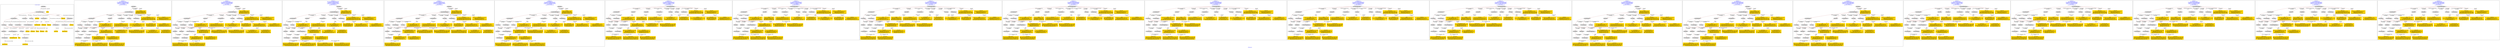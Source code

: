 digraph n0 {
fontcolor="blue"
remincross="true"
label="s06-npg.json"
subgraph cluster_0 {
label="1-correct model"
n2[style="filled",color="white",fillcolor="lightgray",label="E12_Production1"];
n3[style="filled",color="white",fillcolor="lightgray",label="E21_Person1"];
n4[style="filled",color="white",fillcolor="lightgray",label="E55_Type2"];
n5[style="filled",color="white",fillcolor="lightgray",label="E52_Time-Span4"];
n6[style="filled",color="white",fillcolor="lightgray",label="E69_Death1"];
n7[style="filled",color="white",fillcolor="lightgray",label="E82_Actor_Appellation1"];
n8[style="filled",color="white",fillcolor="lightgray",label="E67_Birth1"];
n9[shape="plaintext",style="filled",fillcolor="gold",label="Artist_URI"];
n10[style="filled",color="white",fillcolor="lightgray",label="E21_Person2"];
n11[style="filled",color="white",fillcolor="lightgray",label="E82_Actor_Appellation2"];
n12[style="filled",color="white",fillcolor="lightgray",label="E22_Man-Made_Object1"];
n13[style="filled",color="white",fillcolor="lightgray",label="E55_Type1"];
n14[shape="plaintext",style="filled",fillcolor="gold",label="Description"];
n15[style="filled",color="white",fillcolor="lightgray",label="E54_Dimension1"];
n16[style="filled",color="white",fillcolor="lightgray",label="E40_Legal_Body1"];
n17[shape="plaintext",style="filled",fillcolor="gold",label="ObjectURI"];
n18[style="filled",color="white",fillcolor="lightgray",label="E38_Image1"];
n19[shape="plaintext",style="filled",fillcolor="gold",label="Image"];
n20[shape="plaintext",style="filled",fillcolor="gold",label="OwnerURI"];
n21[style="filled",color="white",fillcolor="lightgray",label="E52_Time-Span1"];
n22[shape="plaintext",style="filled",fillcolor="gold",label="AquisitionDate"];
n23[style="filled",color="white",fillcolor="lightgray",label="E52_Time-Span2"];
n24[shape="plaintext",style="filled",fillcolor="gold",label="ArtistBornDate"];
n25[style="filled",color="white",fillcolor="lightgray",label="E52_Time-Span3"];
n26[shape="plaintext",style="filled",fillcolor="gold",label="ArtistDiedDate"];
n27[shape="plaintext",style="filled",fillcolor="gold",label="DateOfWork"];
n28[shape="plaintext",style="filled",fillcolor="gold",label="Dimension"];
n29[shape="plaintext",style="filled",fillcolor="gold",label="ClassificationURI"];
n30[shape="plaintext",style="filled",fillcolor="gold",label="Classification"];
n31[shape="plaintext",style="filled",fillcolor="gold",label="MediumURI"];
n32[shape="plaintext",style="filled",fillcolor="gold",label="Medium"];
n33[shape="plaintext",style="filled",fillcolor="gold",label="ArtistAppellation_URI"];
n34[shape="plaintext",style="filled",fillcolor="gold",label="Artist"];
n35[shape="plaintext",style="filled",fillcolor="gold",label="Title"];
n36[style="filled",color="white",fillcolor="lightgray",label="E8_Acquisition1"];
n37[shape="plaintext",style="filled",fillcolor="gold",label="CreditLine"];
}
subgraph cluster_1 {
label="candidate 0\nlink coherence:0.9375\nnode coherence:0.9333333333333333\nconfidence:0.3905804235232608\nmapping score:0.4968601411744203\ncost:130.99763\n-precision:0.62-recall:0.56"
n39[style="filled",color="white",fillcolor="lightgray",label="E12_Production1"];
n40[style="filled",color="white",fillcolor="lightgray",label="E21_Person1"];
n41[style="filled",color="white",fillcolor="lightgray",label="E52_Time-Span2"];
n42[style="filled",color="white",fillcolor="lightgray",label="E55_Type1"];
n43[style="filled",color="white",fillcolor="lightgray",label="E67_Birth1"];
n44[style="filled",color="white",fillcolor="lightgray",label="E69_Death1"];
n45[style="filled",color="white",fillcolor="lightgray",label="E82_Actor_Appellation1"];
n46[style="filled",color="white",fillcolor="lightgray",label="E22_Man-Made_Object1"];
n47[style="filled",color="white",fillcolor="lightgray",label="E35_Title1"];
n48[style="filled",color="white",fillcolor="lightgray",label="E54_Dimension1"];
n49[style="filled",color="white",fillcolor="lightgray",label="E55_Type2"];
n50[style="filled",color="white",fillcolor="lightgray",label="E8_Acquisition1"];
n51[style="filled",color="white",fillcolor="lightgray",label="E38_Image1"];
n52[style="filled",color="white",fillcolor="lightgray",label="E52_Time-Span1"];
n53[style="filled",color="white",fillcolor="lightgray",label="E52_Time-Span3"];
n54[shape="plaintext",style="filled",fillcolor="gold",label="Title\n[E82_Actor_Appellation,label,0.386]\n[E35_Title,label,0.238]\n[E21_Person,P3_has_note,0.226]\n[E22_Man-Made_Object,P3_has_note,0.15]"];
n55[shape="plaintext",style="filled",fillcolor="gold",label="Description\n[E21_Person,P3_has_note,0.355]\n[E33_Linguistic_Object,P3_has_note,0.242]\n[E22_Man-Made_Object,P3_has_note,0.209]\n[E73_Information_Object,P3_has_note,0.194]"];
n56[shape="plaintext",style="filled",fillcolor="gold",label="Medium\n[E57_Material,label,0.316]\n[E29_Design_or_Procedure,P3_has_note,0.268]\n[E55_Type,label,0.26]\n[E57_Material,classLink,0.156]"];
n57[shape="plaintext",style="filled",fillcolor="gold",label="Dimension\n[E54_Dimension,P3_has_note,0.716]\n[E22_Man-Made_Object,P3_has_note,0.104]\n[E34_Inscription,P3_has_note,0.097]\n[E73_Information_Object,P3_has_note,0.083]"];
n58[shape="plaintext",style="filled",fillcolor="gold",label="DateOfWork\n[E52_Time-Span,P82_at_some_time_within,0.42]\n[E52_Time-Span,P82a_begin_of_the_begin,0.304]\n[E52_Time-Span,P82b_end_of_the_end,0.21]\n[E33_Linguistic_Object,P3_has_note,0.066]"];
n59[shape="plaintext",style="filled",fillcolor="gold",label="OwnerURI\n[E22_Man-Made_Object,classLink,0.365]\n[E38_Image,classLink,0.275]\n[E30_Right,P3_has_note,0.247]\n[E82_Actor_Appellation,label,0.114]"];
n60[shape="plaintext",style="filled",fillcolor="gold",label="Artist\n[E82_Actor_Appellation,label,0.577]\n[E21_Person,P3_has_note,0.163]\n[E8_Acquisition,P3_has_note,0.133]\n[E33_Linguistic_Object,P3_has_note,0.127]"];
n61[shape="plaintext",style="filled",fillcolor="gold",label="ArtistAppellation_URI\n[E82_Actor_Appellation,classLink,0.594]\n[E21_Person,classLink,0.374]\n[E39_Actor,classLink,0.024]\n[E30_Right,P3_has_note,0.007]"];
n62[shape="plaintext",style="filled",fillcolor="gold",label="CreditLine\n[E40_Legal_Body,label,0.492]\n[E8_Acquisition,P3_has_note,0.273]\n[E30_Right,P3_has_note,0.15]\n[E33_Linguistic_Object,P3_has_note,0.085]"];
n63[shape="plaintext",style="filled",fillcolor="gold",label="Image\n[E38_Image,classLink,0.662]\n[E53_Place,classLink,0.135]\n[E8_Acquisition,classLink,0.113]\n[E78_Collection,classLink,0.091]"];
n64[shape="plaintext",style="filled",fillcolor="gold",label="MediumURI\n[E55_Type,classLink,0.428]\n[E57_Material,classLink,0.373]\n[E74_Group,classLink,0.175]\n[E55_Type,label,0.023]"];
n65[shape="plaintext",style="filled",fillcolor="gold",label="Classification\n[E55_Type,classLink,0.376]\n[E55_Type,label,0.376]\n[E33_Linguistic_Object,P3_has_note,0.135]\n[E21_Person,P3_has_note,0.114]"];
n66[shape="plaintext",style="filled",fillcolor="gold",label="ArtistDiedDate\n[E52_Time-Span,P82b_end_of_the_end,0.366]\n[E52_Time-Span,P82_at_some_time_within,0.277]\n[E52_Time-Span,P82a_begin_of_the_begin,0.242]\n[E34_Inscription,P3_has_note,0.115]"];
n67[shape="plaintext",style="filled",fillcolor="gold",label="Artist_URI\n[E21_Person,classLink,0.432]\n[E82_Actor_Appellation,classLink,0.368]\n[E39_Actor,classLink,0.157]\n[E30_Right,P3_has_note,0.043]"];
n68[shape="plaintext",style="filled",fillcolor="gold",label="ArtistBornDate\n[E52_Time-Span,P82a_begin_of_the_begin,0.396]\n[E52_Time-Span,P82_at_some_time_within,0.312]\n[E52_Time-Span,P82b_end_of_the_end,0.199]\n[E34_Inscription,P3_has_note,0.093]"];
n69[shape="plaintext",style="filled",fillcolor="gold",label="ClassificationURI\n[E55_Type,classLink,0.604]\n[E55_Type,label,0.153]\n[E74_Group,classLink,0.131]\n[E57_Material,classLink,0.113]"];
n70[shape="plaintext",style="filled",fillcolor="gold",label="ObjectURI\n[E22_Man-Made_Object,classLink,0.787]\n[E8_Acquisition,classLink,0.17]\n[E38_Image,classLink,0.022]\n[E22_Man-Made_Object,P3_has_note,0.021]"];
n71[shape="plaintext",style="filled",fillcolor="gold",label="AquisitionDate\n[E52_Time-Span,P82_at_some_time_within,0.36]\n[E52_Time-Span,P82b_end_of_the_end,0.29]\n[E52_Time-Span,P82a_begin_of_the_begin,0.181]\n[E69_Death,P82_at_some_time_within,0.169]"];
}
subgraph cluster_2 {
label="candidate 1\nlink coherence:0.9375\nnode coherence:0.9333333333333333\nconfidence:0.38887502609378094\nmapping score:0.4962916753645937\ncost:31.99763\n-precision:0.62-recall:0.56"
n73[style="filled",color="white",fillcolor="lightgray",label="E12_Production1"];
n74[style="filled",color="white",fillcolor="lightgray",label="E21_Person1"];
n75[style="filled",color="white",fillcolor="lightgray",label="E52_Time-Span2"];
n76[style="filled",color="white",fillcolor="lightgray",label="E55_Type1"];
n77[style="filled",color="white",fillcolor="lightgray",label="E67_Birth1"];
n78[style="filled",color="white",fillcolor="lightgray",label="E69_Death1"];
n79[style="filled",color="white",fillcolor="lightgray",label="E82_Actor_Appellation1"];
n80[style="filled",color="white",fillcolor="lightgray",label="E22_Man-Made_Object1"];
n81[style="filled",color="white",fillcolor="lightgray",label="E35_Title1"];
n82[style="filled",color="white",fillcolor="lightgray",label="E54_Dimension1"];
n83[style="filled",color="white",fillcolor="lightgray",label="E55_Type2"];
n84[style="filled",color="white",fillcolor="lightgray",label="E8_Acquisition1"];
n85[style="filled",color="white",fillcolor="lightgray",label="E38_Image1"];
n86[style="filled",color="white",fillcolor="lightgray",label="E52_Time-Span1"];
n87[style="filled",color="white",fillcolor="lightgray",label="E52_Time-Span3"];
n88[shape="plaintext",style="filled",fillcolor="gold",label="Title\n[E82_Actor_Appellation,label,0.386]\n[E35_Title,label,0.238]\n[E21_Person,P3_has_note,0.226]\n[E22_Man-Made_Object,P3_has_note,0.15]"];
n89[shape="plaintext",style="filled",fillcolor="gold",label="Description\n[E21_Person,P3_has_note,0.355]\n[E33_Linguistic_Object,P3_has_note,0.242]\n[E22_Man-Made_Object,P3_has_note,0.209]\n[E73_Information_Object,P3_has_note,0.194]"];
n90[shape="plaintext",style="filled",fillcolor="gold",label="Medium\n[E57_Material,label,0.316]\n[E29_Design_or_Procedure,P3_has_note,0.268]\n[E55_Type,label,0.26]\n[E57_Material,classLink,0.156]"];
n91[shape="plaintext",style="filled",fillcolor="gold",label="ArtistDiedDate\n[E52_Time-Span,P82b_end_of_the_end,0.366]\n[E52_Time-Span,P82_at_some_time_within,0.277]\n[E52_Time-Span,P82a_begin_of_the_begin,0.242]\n[E34_Inscription,P3_has_note,0.115]"];
n92[shape="plaintext",style="filled",fillcolor="gold",label="Dimension\n[E54_Dimension,P3_has_note,0.716]\n[E22_Man-Made_Object,P3_has_note,0.104]\n[E34_Inscription,P3_has_note,0.097]\n[E73_Information_Object,P3_has_note,0.083]"];
n93[shape="plaintext",style="filled",fillcolor="gold",label="DateOfWork\n[E52_Time-Span,P82_at_some_time_within,0.42]\n[E52_Time-Span,P82a_begin_of_the_begin,0.304]\n[E52_Time-Span,P82b_end_of_the_end,0.21]\n[E33_Linguistic_Object,P3_has_note,0.066]"];
n94[shape="plaintext",style="filled",fillcolor="gold",label="OwnerURI\n[E22_Man-Made_Object,classLink,0.365]\n[E38_Image,classLink,0.275]\n[E30_Right,P3_has_note,0.247]\n[E82_Actor_Appellation,label,0.114]"];
n95[shape="plaintext",style="filled",fillcolor="gold",label="ArtistAppellation_URI\n[E82_Actor_Appellation,classLink,0.594]\n[E21_Person,classLink,0.374]\n[E39_Actor,classLink,0.024]\n[E30_Right,P3_has_note,0.007]"];
n96[shape="plaintext",style="filled",fillcolor="gold",label="Artist\n[E82_Actor_Appellation,label,0.577]\n[E21_Person,P3_has_note,0.163]\n[E8_Acquisition,P3_has_note,0.133]\n[E33_Linguistic_Object,P3_has_note,0.127]"];
n97[shape="plaintext",style="filled",fillcolor="gold",label="Image\n[E38_Image,classLink,0.662]\n[E53_Place,classLink,0.135]\n[E8_Acquisition,classLink,0.113]\n[E78_Collection,classLink,0.091]"];
n98[shape="plaintext",style="filled",fillcolor="gold",label="MediumURI\n[E55_Type,classLink,0.428]\n[E57_Material,classLink,0.373]\n[E74_Group,classLink,0.175]\n[E55_Type,label,0.023]"];
n99[shape="plaintext",style="filled",fillcolor="gold",label="Classification\n[E55_Type,classLink,0.376]\n[E55_Type,label,0.376]\n[E33_Linguistic_Object,P3_has_note,0.135]\n[E21_Person,P3_has_note,0.114]"];
n100[shape="plaintext",style="filled",fillcolor="gold",label="Artist_URI\n[E21_Person,classLink,0.432]\n[E82_Actor_Appellation,classLink,0.368]\n[E39_Actor,classLink,0.157]\n[E30_Right,P3_has_note,0.043]"];
n101[shape="plaintext",style="filled",fillcolor="gold",label="ArtistBornDate\n[E52_Time-Span,P82a_begin_of_the_begin,0.396]\n[E52_Time-Span,P82_at_some_time_within,0.312]\n[E52_Time-Span,P82b_end_of_the_end,0.199]\n[E34_Inscription,P3_has_note,0.093]"];
n102[shape="plaintext",style="filled",fillcolor="gold",label="ClassificationURI\n[E55_Type,classLink,0.604]\n[E55_Type,label,0.153]\n[E74_Group,classLink,0.131]\n[E57_Material,classLink,0.113]"];
n103[shape="plaintext",style="filled",fillcolor="gold",label="CreditLine\n[E40_Legal_Body,label,0.492]\n[E8_Acquisition,P3_has_note,0.273]\n[E30_Right,P3_has_note,0.15]\n[E33_Linguistic_Object,P3_has_note,0.085]"];
n104[shape="plaintext",style="filled",fillcolor="gold",label="ObjectURI\n[E22_Man-Made_Object,classLink,0.787]\n[E8_Acquisition,classLink,0.17]\n[E38_Image,classLink,0.022]\n[E22_Man-Made_Object,P3_has_note,0.021]"];
n105[shape="plaintext",style="filled",fillcolor="gold",label="AquisitionDate\n[E52_Time-Span,P82_at_some_time_within,0.36]\n[E52_Time-Span,P82b_end_of_the_end,0.29]\n[E52_Time-Span,P82a_begin_of_the_begin,0.181]\n[E69_Death,P82_at_some_time_within,0.169]"];
}
subgraph cluster_3 {
label="candidate 10\nlink coherence:0.9032258064516129\nnode coherence:0.896551724137931\nconfidence:0.3935059849053239\nmapping score:0.49483405116256646\ncost:228.99779\n-precision:0.61-recall:0.53"
n107[style="filled",color="white",fillcolor="lightgray",label="E12_Production1"];
n108[style="filled",color="white",fillcolor="lightgray",label="E21_Person1"];
n109[style="filled",color="white",fillcolor="lightgray",label="E55_Type1"];
n110[style="filled",color="white",fillcolor="lightgray",label="E67_Birth1"];
n111[style="filled",color="white",fillcolor="lightgray",label="E69_Death1"];
n112[style="filled",color="white",fillcolor="lightgray",label="E82_Actor_Appellation1"];
n113[style="filled",color="white",fillcolor="lightgray",label="E22_Man-Made_Object1"];
n114[style="filled",color="white",fillcolor="lightgray",label="E35_Title1"];
n115[style="filled",color="white",fillcolor="lightgray",label="E54_Dimension1"];
n116[style="filled",color="white",fillcolor="lightgray",label="E55_Type2"];
n117[style="filled",color="white",fillcolor="lightgray",label="E8_Acquisition1"];
n118[style="filled",color="white",fillcolor="lightgray",label="E38_Image1"];
n119[style="filled",color="white",fillcolor="lightgray",label="E52_Time-Span1"];
n120[style="filled",color="white",fillcolor="lightgray",label="E52_Time-Span3"];
n121[shape="plaintext",style="filled",fillcolor="gold",label="Title\n[E82_Actor_Appellation,label,0.386]\n[E35_Title,label,0.238]\n[E21_Person,P3_has_note,0.226]\n[E22_Man-Made_Object,P3_has_note,0.15]"];
n122[shape="plaintext",style="filled",fillcolor="gold",label="Description\n[E21_Person,P3_has_note,0.355]\n[E33_Linguistic_Object,P3_has_note,0.242]\n[E22_Man-Made_Object,P3_has_note,0.209]\n[E73_Information_Object,P3_has_note,0.194]"];
n123[shape="plaintext",style="filled",fillcolor="gold",label="Medium\n[E57_Material,label,0.316]\n[E29_Design_or_Procedure,P3_has_note,0.268]\n[E55_Type,label,0.26]\n[E57_Material,classLink,0.156]"];
n124[shape="plaintext",style="filled",fillcolor="gold",label="Dimension\n[E54_Dimension,P3_has_note,0.716]\n[E22_Man-Made_Object,P3_has_note,0.104]\n[E34_Inscription,P3_has_note,0.097]\n[E73_Information_Object,P3_has_note,0.083]"];
n125[shape="plaintext",style="filled",fillcolor="gold",label="DateOfWork\n[E52_Time-Span,P82_at_some_time_within,0.42]\n[E52_Time-Span,P82a_begin_of_the_begin,0.304]\n[E52_Time-Span,P82b_end_of_the_end,0.21]\n[E33_Linguistic_Object,P3_has_note,0.066]"];
n126[shape="plaintext",style="filled",fillcolor="gold",label="OwnerURI\n[E22_Man-Made_Object,classLink,0.365]\n[E38_Image,classLink,0.275]\n[E30_Right,P3_has_note,0.247]\n[E82_Actor_Appellation,label,0.114]"];
n127[shape="plaintext",style="filled",fillcolor="gold",label="ArtistAppellation_URI\n[E82_Actor_Appellation,classLink,0.594]\n[E21_Person,classLink,0.374]\n[E39_Actor,classLink,0.024]\n[E30_Right,P3_has_note,0.007]"];
n128[shape="plaintext",style="filled",fillcolor="gold",label="Artist\n[E82_Actor_Appellation,label,0.577]\n[E21_Person,P3_has_note,0.163]\n[E8_Acquisition,P3_has_note,0.133]\n[E33_Linguistic_Object,P3_has_note,0.127]"];
n129[shape="plaintext",style="filled",fillcolor="gold",label="Image\n[E38_Image,classLink,0.662]\n[E53_Place,classLink,0.135]\n[E8_Acquisition,classLink,0.113]\n[E78_Collection,classLink,0.091]"];
n130[shape="plaintext",style="filled",fillcolor="gold",label="ArtistBornDate\n[E52_Time-Span,P82a_begin_of_the_begin,0.396]\n[E52_Time-Span,P82_at_some_time_within,0.312]\n[E52_Time-Span,P82b_end_of_the_end,0.199]\n[E34_Inscription,P3_has_note,0.093]"];
n131[shape="plaintext",style="filled",fillcolor="gold",label="MediumURI\n[E55_Type,classLink,0.428]\n[E57_Material,classLink,0.373]\n[E74_Group,classLink,0.175]\n[E55_Type,label,0.023]"];
n132[shape="plaintext",style="filled",fillcolor="gold",label="Classification\n[E55_Type,classLink,0.376]\n[E55_Type,label,0.376]\n[E33_Linguistic_Object,P3_has_note,0.135]\n[E21_Person,P3_has_note,0.114]"];
n133[shape="plaintext",style="filled",fillcolor="gold",label="ArtistDiedDate\n[E52_Time-Span,P82b_end_of_the_end,0.366]\n[E52_Time-Span,P82_at_some_time_within,0.277]\n[E52_Time-Span,P82a_begin_of_the_begin,0.242]\n[E34_Inscription,P3_has_note,0.115]"];
n134[shape="plaintext",style="filled",fillcolor="gold",label="Artist_URI\n[E21_Person,classLink,0.432]\n[E82_Actor_Appellation,classLink,0.368]\n[E39_Actor,classLink,0.157]\n[E30_Right,P3_has_note,0.043]"];
n135[shape="plaintext",style="filled",fillcolor="gold",label="ClassificationURI\n[E55_Type,classLink,0.604]\n[E55_Type,label,0.153]\n[E74_Group,classLink,0.131]\n[E57_Material,classLink,0.113]"];
n136[shape="plaintext",style="filled",fillcolor="gold",label="CreditLine\n[E40_Legal_Body,label,0.492]\n[E8_Acquisition,P3_has_note,0.273]\n[E30_Right,P3_has_note,0.15]\n[E33_Linguistic_Object,P3_has_note,0.085]"];
n137[shape="plaintext",style="filled",fillcolor="gold",label="ObjectURI\n[E22_Man-Made_Object,classLink,0.787]\n[E8_Acquisition,classLink,0.17]\n[E38_Image,classLink,0.022]\n[E22_Man-Made_Object,P3_has_note,0.021]"];
n138[shape="plaintext",style="filled",fillcolor="gold",label="AquisitionDate\n[E52_Time-Span,P82_at_some_time_within,0.36]\n[E52_Time-Span,P82b_end_of_the_end,0.29]\n[E52_Time-Span,P82a_begin_of_the_begin,0.181]\n[E69_Death,P82_at_some_time_within,0.169]"];
}
subgraph cluster_4 {
label="candidate 11\nlink coherence:0.9\nnode coherence:0.896551724137931\nconfidence:0.3935059849053239\nmapping score:0.49483405116256646\ncost:29.99792\n-precision:0.6-recall:0.5"
n140[style="filled",color="white",fillcolor="lightgray",label="E12_Production1"];
n141[style="filled",color="white",fillcolor="lightgray",label="E21_Person1"];
n142[style="filled",color="white",fillcolor="lightgray",label="E52_Time-Span2"];
n143[style="filled",color="white",fillcolor="lightgray",label="E55_Type1"];
n144[style="filled",color="white",fillcolor="lightgray",label="E67_Birth1"];
n145[style="filled",color="white",fillcolor="lightgray",label="E82_Actor_Appellation1"];
n146[style="filled",color="white",fillcolor="lightgray",label="E22_Man-Made_Object1"];
n147[style="filled",color="white",fillcolor="lightgray",label="E35_Title1"];
n148[style="filled",color="white",fillcolor="lightgray",label="E54_Dimension1"];
n149[style="filled",color="white",fillcolor="lightgray",label="E55_Type2"];
n150[style="filled",color="white",fillcolor="lightgray",label="E8_Acquisition1"];
n151[style="filled",color="white",fillcolor="lightgray",label="E38_Image1"];
n152[style="filled",color="white",fillcolor="lightgray",label="E52_Time-Span1"];
n153[shape="plaintext",style="filled",fillcolor="gold",label="Title\n[E82_Actor_Appellation,label,0.386]\n[E35_Title,label,0.238]\n[E21_Person,P3_has_note,0.226]\n[E22_Man-Made_Object,P3_has_note,0.15]"];
n154[shape="plaintext",style="filled",fillcolor="gold",label="Description\n[E21_Person,P3_has_note,0.355]\n[E33_Linguistic_Object,P3_has_note,0.242]\n[E22_Man-Made_Object,P3_has_note,0.209]\n[E73_Information_Object,P3_has_note,0.194]"];
n155[shape="plaintext",style="filled",fillcolor="gold",label="Medium\n[E57_Material,label,0.316]\n[E29_Design_or_Procedure,P3_has_note,0.268]\n[E55_Type,label,0.26]\n[E57_Material,classLink,0.156]"];
n156[shape="plaintext",style="filled",fillcolor="gold",label="ArtistDiedDate\n[E52_Time-Span,P82b_end_of_the_end,0.366]\n[E52_Time-Span,P82_at_some_time_within,0.277]\n[E52_Time-Span,P82a_begin_of_the_begin,0.242]\n[E34_Inscription,P3_has_note,0.115]"];
n157[shape="plaintext",style="filled",fillcolor="gold",label="Dimension\n[E54_Dimension,P3_has_note,0.716]\n[E22_Man-Made_Object,P3_has_note,0.104]\n[E34_Inscription,P3_has_note,0.097]\n[E73_Information_Object,P3_has_note,0.083]"];
n158[shape="plaintext",style="filled",fillcolor="gold",label="OwnerURI\n[E22_Man-Made_Object,classLink,0.365]\n[E38_Image,classLink,0.275]\n[E30_Right,P3_has_note,0.247]\n[E82_Actor_Appellation,label,0.114]"];
n159[shape="plaintext",style="filled",fillcolor="gold",label="ArtistAppellation_URI\n[E82_Actor_Appellation,classLink,0.594]\n[E21_Person,classLink,0.374]\n[E39_Actor,classLink,0.024]\n[E30_Right,P3_has_note,0.007]"];
n160[shape="plaintext",style="filled",fillcolor="gold",label="Artist\n[E82_Actor_Appellation,label,0.577]\n[E21_Person,P3_has_note,0.163]\n[E8_Acquisition,P3_has_note,0.133]\n[E33_Linguistic_Object,P3_has_note,0.127]"];
n161[shape="plaintext",style="filled",fillcolor="gold",label="Image\n[E38_Image,classLink,0.662]\n[E53_Place,classLink,0.135]\n[E8_Acquisition,classLink,0.113]\n[E78_Collection,classLink,0.091]"];
n162[shape="plaintext",style="filled",fillcolor="gold",label="MediumURI\n[E55_Type,classLink,0.428]\n[E57_Material,classLink,0.373]\n[E74_Group,classLink,0.175]\n[E55_Type,label,0.023]"];
n163[shape="plaintext",style="filled",fillcolor="gold",label="Classification\n[E55_Type,classLink,0.376]\n[E55_Type,label,0.376]\n[E33_Linguistic_Object,P3_has_note,0.135]\n[E21_Person,P3_has_note,0.114]"];
n164[shape="plaintext",style="filled",fillcolor="gold",label="ArtistBornDate\n[E52_Time-Span,P82a_begin_of_the_begin,0.396]\n[E52_Time-Span,P82_at_some_time_within,0.312]\n[E52_Time-Span,P82b_end_of_the_end,0.199]\n[E34_Inscription,P3_has_note,0.093]"];
n165[shape="plaintext",style="filled",fillcolor="gold",label="Artist_URI\n[E21_Person,classLink,0.432]\n[E82_Actor_Appellation,classLink,0.368]\n[E39_Actor,classLink,0.157]\n[E30_Right,P3_has_note,0.043]"];
n166[shape="plaintext",style="filled",fillcolor="gold",label="AquisitionDate\n[E52_Time-Span,P82_at_some_time_within,0.36]\n[E52_Time-Span,P82b_end_of_the_end,0.29]\n[E52_Time-Span,P82a_begin_of_the_begin,0.181]\n[E69_Death,P82_at_some_time_within,0.169]"];
n167[shape="plaintext",style="filled",fillcolor="gold",label="ClassificationURI\n[E55_Type,classLink,0.604]\n[E55_Type,label,0.153]\n[E74_Group,classLink,0.131]\n[E57_Material,classLink,0.113]"];
n168[shape="plaintext",style="filled",fillcolor="gold",label="CreditLine\n[E40_Legal_Body,label,0.492]\n[E8_Acquisition,P3_has_note,0.273]\n[E30_Right,P3_has_note,0.15]\n[E33_Linguistic_Object,P3_has_note,0.085]"];
n169[shape="plaintext",style="filled",fillcolor="gold",label="ObjectURI\n[E22_Man-Made_Object,classLink,0.787]\n[E8_Acquisition,classLink,0.17]\n[E38_Image,classLink,0.022]\n[E22_Man-Made_Object,P3_has_note,0.021]"];
n170[shape="plaintext",style="filled",fillcolor="gold",label="DateOfWork\n[E52_Time-Span,P82_at_some_time_within,0.42]\n[E52_Time-Span,P82a_begin_of_the_begin,0.304]\n[E52_Time-Span,P82b_end_of_the_end,0.21]\n[E33_Linguistic_Object,P3_has_note,0.066]"];
}
subgraph cluster_5 {
label="candidate 12\nlink coherence:0.9\nnode coherence:0.896551724137931\nconfidence:0.3935059849053239\nmapping score:0.49483405116256646\ncost:227.99792\n-precision:0.63-recall:0.53"
n172[style="filled",color="white",fillcolor="lightgray",label="E12_Production1"];
n173[style="filled",color="white",fillcolor="lightgray",label="E21_Person1"];
n174[style="filled",color="white",fillcolor="lightgray",label="E52_Time-Span2"];
n175[style="filled",color="white",fillcolor="lightgray",label="E55_Type1"];
n176[style="filled",color="white",fillcolor="lightgray",label="E67_Birth1"];
n177[style="filled",color="white",fillcolor="lightgray",label="E82_Actor_Appellation1"];
n178[style="filled",color="white",fillcolor="lightgray",label="E22_Man-Made_Object1"];
n179[style="filled",color="white",fillcolor="lightgray",label="E35_Title1"];
n180[style="filled",color="white",fillcolor="lightgray",label="E54_Dimension1"];
n181[style="filled",color="white",fillcolor="lightgray",label="E55_Type2"];
n182[style="filled",color="white",fillcolor="lightgray",label="E8_Acquisition1"];
n183[style="filled",color="white",fillcolor="lightgray",label="E38_Image1"];
n184[style="filled",color="white",fillcolor="lightgray",label="E52_Time-Span1"];
n185[shape="plaintext",style="filled",fillcolor="gold",label="Title\n[E82_Actor_Appellation,label,0.386]\n[E35_Title,label,0.238]\n[E21_Person,P3_has_note,0.226]\n[E22_Man-Made_Object,P3_has_note,0.15]"];
n186[shape="plaintext",style="filled",fillcolor="gold",label="Description\n[E21_Person,P3_has_note,0.355]\n[E33_Linguistic_Object,P3_has_note,0.242]\n[E22_Man-Made_Object,P3_has_note,0.209]\n[E73_Information_Object,P3_has_note,0.194]"];
n187[shape="plaintext",style="filled",fillcolor="gold",label="Medium\n[E57_Material,label,0.316]\n[E29_Design_or_Procedure,P3_has_note,0.268]\n[E55_Type,label,0.26]\n[E57_Material,classLink,0.156]"];
n188[shape="plaintext",style="filled",fillcolor="gold",label="Dimension\n[E54_Dimension,P3_has_note,0.716]\n[E22_Man-Made_Object,P3_has_note,0.104]\n[E34_Inscription,P3_has_note,0.097]\n[E73_Information_Object,P3_has_note,0.083]"];
n189[shape="plaintext",style="filled",fillcolor="gold",label="OwnerURI\n[E22_Man-Made_Object,classLink,0.365]\n[E38_Image,classLink,0.275]\n[E30_Right,P3_has_note,0.247]\n[E82_Actor_Appellation,label,0.114]"];
n190[shape="plaintext",style="filled",fillcolor="gold",label="ArtistAppellation_URI\n[E82_Actor_Appellation,classLink,0.594]\n[E21_Person,classLink,0.374]\n[E39_Actor,classLink,0.024]\n[E30_Right,P3_has_note,0.007]"];
n191[shape="plaintext",style="filled",fillcolor="gold",label="Artist\n[E82_Actor_Appellation,label,0.577]\n[E21_Person,P3_has_note,0.163]\n[E8_Acquisition,P3_has_note,0.133]\n[E33_Linguistic_Object,P3_has_note,0.127]"];
n192[shape="plaintext",style="filled",fillcolor="gold",label="Image\n[E38_Image,classLink,0.662]\n[E53_Place,classLink,0.135]\n[E8_Acquisition,classLink,0.113]\n[E78_Collection,classLink,0.091]"];
n193[shape="plaintext",style="filled",fillcolor="gold",label="ArtistBornDate\n[E52_Time-Span,P82a_begin_of_the_begin,0.396]\n[E52_Time-Span,P82_at_some_time_within,0.312]\n[E52_Time-Span,P82b_end_of_the_end,0.199]\n[E34_Inscription,P3_has_note,0.093]"];
n194[shape="plaintext",style="filled",fillcolor="gold",label="MediumURI\n[E55_Type,classLink,0.428]\n[E57_Material,classLink,0.373]\n[E74_Group,classLink,0.175]\n[E55_Type,label,0.023]"];
n195[shape="plaintext",style="filled",fillcolor="gold",label="Classification\n[E55_Type,classLink,0.376]\n[E55_Type,label,0.376]\n[E33_Linguistic_Object,P3_has_note,0.135]\n[E21_Person,P3_has_note,0.114]"];
n196[shape="plaintext",style="filled",fillcolor="gold",label="ArtistDiedDate\n[E52_Time-Span,P82b_end_of_the_end,0.366]\n[E52_Time-Span,P82_at_some_time_within,0.277]\n[E52_Time-Span,P82a_begin_of_the_begin,0.242]\n[E34_Inscription,P3_has_note,0.115]"];
n197[shape="plaintext",style="filled",fillcolor="gold",label="Artist_URI\n[E21_Person,classLink,0.432]\n[E82_Actor_Appellation,classLink,0.368]\n[E39_Actor,classLink,0.157]\n[E30_Right,P3_has_note,0.043]"];
n198[shape="plaintext",style="filled",fillcolor="gold",label="DateOfWork\n[E52_Time-Span,P82_at_some_time_within,0.42]\n[E52_Time-Span,P82a_begin_of_the_begin,0.304]\n[E52_Time-Span,P82b_end_of_the_end,0.21]\n[E33_Linguistic_Object,P3_has_note,0.066]"];
n199[shape="plaintext",style="filled",fillcolor="gold",label="ClassificationURI\n[E55_Type,classLink,0.604]\n[E55_Type,label,0.153]\n[E74_Group,classLink,0.131]\n[E57_Material,classLink,0.113]"];
n200[shape="plaintext",style="filled",fillcolor="gold",label="CreditLine\n[E40_Legal_Body,label,0.492]\n[E8_Acquisition,P3_has_note,0.273]\n[E30_Right,P3_has_note,0.15]\n[E33_Linguistic_Object,P3_has_note,0.085]"];
n201[shape="plaintext",style="filled",fillcolor="gold",label="ObjectURI\n[E22_Man-Made_Object,classLink,0.787]\n[E8_Acquisition,classLink,0.17]\n[E38_Image,classLink,0.022]\n[E22_Man-Made_Object,P3_has_note,0.021]"];
n202[shape="plaintext",style="filled",fillcolor="gold",label="AquisitionDate\n[E52_Time-Span,P82_at_some_time_within,0.36]\n[E52_Time-Span,P82b_end_of_the_end,0.29]\n[E52_Time-Span,P82a_begin_of_the_begin,0.181]\n[E69_Death,P82_at_some_time_within,0.169]"];
}
subgraph cluster_6 {
label="candidate 13\nlink coherence:0.875\nnode coherence:0.9333333333333333\nconfidence:0.3905804235232608\nmapping score:0.4968601411744203\ncost:130.9979\n-precision:0.62-recall:0.56"
n204[style="filled",color="white",fillcolor="lightgray",label="E12_Production1"];
n205[style="filled",color="white",fillcolor="lightgray",label="E21_Person1"];
n206[style="filled",color="white",fillcolor="lightgray",label="E52_Time-Span2"];
n207[style="filled",color="white",fillcolor="lightgray",label="E67_Birth1"];
n208[style="filled",color="white",fillcolor="lightgray",label="E69_Death1"];
n209[style="filled",color="white",fillcolor="lightgray",label="E82_Actor_Appellation1"];
n210[style="filled",color="white",fillcolor="lightgray",label="E22_Man-Made_Object1"];
n211[style="filled",color="white",fillcolor="lightgray",label="E35_Title1"];
n212[style="filled",color="white",fillcolor="lightgray",label="E38_Image1"];
n213[style="filled",color="white",fillcolor="lightgray",label="E54_Dimension1"];
n214[style="filled",color="white",fillcolor="lightgray",label="E55_Type1"];
n215[style="filled",color="white",fillcolor="lightgray",label="E55_Type2"];
n216[style="filled",color="white",fillcolor="lightgray",label="E8_Acquisition1"];
n217[style="filled",color="white",fillcolor="lightgray",label="E52_Time-Span1"];
n218[style="filled",color="white",fillcolor="lightgray",label="E52_Time-Span3"];
n219[shape="plaintext",style="filled",fillcolor="gold",label="Title\n[E82_Actor_Appellation,label,0.386]\n[E35_Title,label,0.238]\n[E21_Person,P3_has_note,0.226]\n[E22_Man-Made_Object,P3_has_note,0.15]"];
n220[shape="plaintext",style="filled",fillcolor="gold",label="Description\n[E21_Person,P3_has_note,0.355]\n[E33_Linguistic_Object,P3_has_note,0.242]\n[E22_Man-Made_Object,P3_has_note,0.209]\n[E73_Information_Object,P3_has_note,0.194]"];
n221[shape="plaintext",style="filled",fillcolor="gold",label="Medium\n[E57_Material,label,0.316]\n[E29_Design_or_Procedure,P3_has_note,0.268]\n[E55_Type,label,0.26]\n[E57_Material,classLink,0.156]"];
n222[shape="plaintext",style="filled",fillcolor="gold",label="Dimension\n[E54_Dimension,P3_has_note,0.716]\n[E22_Man-Made_Object,P3_has_note,0.104]\n[E34_Inscription,P3_has_note,0.097]\n[E73_Information_Object,P3_has_note,0.083]"];
n223[shape="plaintext",style="filled",fillcolor="gold",label="DateOfWork\n[E52_Time-Span,P82_at_some_time_within,0.42]\n[E52_Time-Span,P82a_begin_of_the_begin,0.304]\n[E52_Time-Span,P82b_end_of_the_end,0.21]\n[E33_Linguistic_Object,P3_has_note,0.066]"];
n224[shape="plaintext",style="filled",fillcolor="gold",label="OwnerURI\n[E22_Man-Made_Object,classLink,0.365]\n[E38_Image,classLink,0.275]\n[E30_Right,P3_has_note,0.247]\n[E82_Actor_Appellation,label,0.114]"];
n225[shape="plaintext",style="filled",fillcolor="gold",label="Artist\n[E82_Actor_Appellation,label,0.577]\n[E21_Person,P3_has_note,0.163]\n[E8_Acquisition,P3_has_note,0.133]\n[E33_Linguistic_Object,P3_has_note,0.127]"];
n226[shape="plaintext",style="filled",fillcolor="gold",label="ArtistAppellation_URI\n[E82_Actor_Appellation,classLink,0.594]\n[E21_Person,classLink,0.374]\n[E39_Actor,classLink,0.024]\n[E30_Right,P3_has_note,0.007]"];
n227[shape="plaintext",style="filled",fillcolor="gold",label="CreditLine\n[E40_Legal_Body,label,0.492]\n[E8_Acquisition,P3_has_note,0.273]\n[E30_Right,P3_has_note,0.15]\n[E33_Linguistic_Object,P3_has_note,0.085]"];
n228[shape="plaintext",style="filled",fillcolor="gold",label="Image\n[E38_Image,classLink,0.662]\n[E53_Place,classLink,0.135]\n[E8_Acquisition,classLink,0.113]\n[E78_Collection,classLink,0.091]"];
n229[shape="plaintext",style="filled",fillcolor="gold",label="MediumURI\n[E55_Type,classLink,0.428]\n[E57_Material,classLink,0.373]\n[E74_Group,classLink,0.175]\n[E55_Type,label,0.023]"];
n230[shape="plaintext",style="filled",fillcolor="gold",label="Classification\n[E55_Type,classLink,0.376]\n[E55_Type,label,0.376]\n[E33_Linguistic_Object,P3_has_note,0.135]\n[E21_Person,P3_has_note,0.114]"];
n231[shape="plaintext",style="filled",fillcolor="gold",label="ArtistDiedDate\n[E52_Time-Span,P82b_end_of_the_end,0.366]\n[E52_Time-Span,P82_at_some_time_within,0.277]\n[E52_Time-Span,P82a_begin_of_the_begin,0.242]\n[E34_Inscription,P3_has_note,0.115]"];
n232[shape="plaintext",style="filled",fillcolor="gold",label="Artist_URI\n[E21_Person,classLink,0.432]\n[E82_Actor_Appellation,classLink,0.368]\n[E39_Actor,classLink,0.157]\n[E30_Right,P3_has_note,0.043]"];
n233[shape="plaintext",style="filled",fillcolor="gold",label="ArtistBornDate\n[E52_Time-Span,P82a_begin_of_the_begin,0.396]\n[E52_Time-Span,P82_at_some_time_within,0.312]\n[E52_Time-Span,P82b_end_of_the_end,0.199]\n[E34_Inscription,P3_has_note,0.093]"];
n234[shape="plaintext",style="filled",fillcolor="gold",label="ClassificationURI\n[E55_Type,classLink,0.604]\n[E55_Type,label,0.153]\n[E74_Group,classLink,0.131]\n[E57_Material,classLink,0.113]"];
n235[shape="plaintext",style="filled",fillcolor="gold",label="ObjectURI\n[E22_Man-Made_Object,classLink,0.787]\n[E8_Acquisition,classLink,0.17]\n[E38_Image,classLink,0.022]\n[E22_Man-Made_Object,P3_has_note,0.021]"];
n236[shape="plaintext",style="filled",fillcolor="gold",label="AquisitionDate\n[E52_Time-Span,P82_at_some_time_within,0.36]\n[E52_Time-Span,P82b_end_of_the_end,0.29]\n[E52_Time-Span,P82a_begin_of_the_begin,0.181]\n[E69_Death,P82_at_some_time_within,0.169]"];
}
subgraph cluster_7 {
label="candidate 14\nlink coherence:0.875\nnode coherence:0.9333333333333333\nconfidence:0.3905804235232608\nmapping score:0.4968601411744203\ncost:130.99793\n-precision:0.59-recall:0.53"
n238[style="filled",color="white",fillcolor="lightgray",label="E12_Production1"];
n239[style="filled",color="white",fillcolor="lightgray",label="E21_Person1"];
n240[style="filled",color="white",fillcolor="lightgray",label="E52_Time-Span2"];
n241[style="filled",color="white",fillcolor="lightgray",label="E67_Birth1"];
n242[style="filled",color="white",fillcolor="lightgray",label="E69_Death1"];
n243[style="filled",color="white",fillcolor="lightgray",label="E82_Actor_Appellation1"];
n244[style="filled",color="white",fillcolor="lightgray",label="E22_Man-Made_Object1"];
n245[style="filled",color="white",fillcolor="lightgray",label="E35_Title1"];
n246[style="filled",color="white",fillcolor="lightgray",label="E38_Image1"];
n247[style="filled",color="white",fillcolor="lightgray",label="E54_Dimension1"];
n248[style="filled",color="white",fillcolor="lightgray",label="E55_Type1"];
n249[style="filled",color="white",fillcolor="lightgray",label="E55_Type2"];
n250[style="filled",color="white",fillcolor="lightgray",label="E8_Acquisition1"];
n251[style="filled",color="white",fillcolor="lightgray",label="E52_Time-Span1"];
n252[style="filled",color="white",fillcolor="lightgray",label="E52_Time-Span3"];
n253[shape="plaintext",style="filled",fillcolor="gold",label="Title\n[E82_Actor_Appellation,label,0.386]\n[E35_Title,label,0.238]\n[E21_Person,P3_has_note,0.226]\n[E22_Man-Made_Object,P3_has_note,0.15]"];
n254[shape="plaintext",style="filled",fillcolor="gold",label="Description\n[E21_Person,P3_has_note,0.355]\n[E33_Linguistic_Object,P3_has_note,0.242]\n[E22_Man-Made_Object,P3_has_note,0.209]\n[E73_Information_Object,P3_has_note,0.194]"];
n255[shape="plaintext",style="filled",fillcolor="gold",label="Medium\n[E57_Material,label,0.316]\n[E29_Design_or_Procedure,P3_has_note,0.268]\n[E55_Type,label,0.26]\n[E57_Material,classLink,0.156]"];
n256[shape="plaintext",style="filled",fillcolor="gold",label="Dimension\n[E54_Dimension,P3_has_note,0.716]\n[E22_Man-Made_Object,P3_has_note,0.104]\n[E34_Inscription,P3_has_note,0.097]\n[E73_Information_Object,P3_has_note,0.083]"];
n257[shape="plaintext",style="filled",fillcolor="gold",label="DateOfWork\n[E52_Time-Span,P82_at_some_time_within,0.42]\n[E52_Time-Span,P82a_begin_of_the_begin,0.304]\n[E52_Time-Span,P82b_end_of_the_end,0.21]\n[E33_Linguistic_Object,P3_has_note,0.066]"];
n258[shape="plaintext",style="filled",fillcolor="gold",label="OwnerURI\n[E22_Man-Made_Object,classLink,0.365]\n[E38_Image,classLink,0.275]\n[E30_Right,P3_has_note,0.247]\n[E82_Actor_Appellation,label,0.114]"];
n259[shape="plaintext",style="filled",fillcolor="gold",label="Artist\n[E82_Actor_Appellation,label,0.577]\n[E21_Person,P3_has_note,0.163]\n[E8_Acquisition,P3_has_note,0.133]\n[E33_Linguistic_Object,P3_has_note,0.127]"];
n260[shape="plaintext",style="filled",fillcolor="gold",label="ArtistAppellation_URI\n[E82_Actor_Appellation,classLink,0.594]\n[E21_Person,classLink,0.374]\n[E39_Actor,classLink,0.024]\n[E30_Right,P3_has_note,0.007]"];
n261[shape="plaintext",style="filled",fillcolor="gold",label="CreditLine\n[E40_Legal_Body,label,0.492]\n[E8_Acquisition,P3_has_note,0.273]\n[E30_Right,P3_has_note,0.15]\n[E33_Linguistic_Object,P3_has_note,0.085]"];
n262[shape="plaintext",style="filled",fillcolor="gold",label="Image\n[E38_Image,classLink,0.662]\n[E53_Place,classLink,0.135]\n[E8_Acquisition,classLink,0.113]\n[E78_Collection,classLink,0.091]"];
n263[shape="plaintext",style="filled",fillcolor="gold",label="MediumURI\n[E55_Type,classLink,0.428]\n[E57_Material,classLink,0.373]\n[E74_Group,classLink,0.175]\n[E55_Type,label,0.023]"];
n264[shape="plaintext",style="filled",fillcolor="gold",label="Classification\n[E55_Type,classLink,0.376]\n[E55_Type,label,0.376]\n[E33_Linguistic_Object,P3_has_note,0.135]\n[E21_Person,P3_has_note,0.114]"];
n265[shape="plaintext",style="filled",fillcolor="gold",label="ArtistDiedDate\n[E52_Time-Span,P82b_end_of_the_end,0.366]\n[E52_Time-Span,P82_at_some_time_within,0.277]\n[E52_Time-Span,P82a_begin_of_the_begin,0.242]\n[E34_Inscription,P3_has_note,0.115]"];
n266[shape="plaintext",style="filled",fillcolor="gold",label="Artist_URI\n[E21_Person,classLink,0.432]\n[E82_Actor_Appellation,classLink,0.368]\n[E39_Actor,classLink,0.157]\n[E30_Right,P3_has_note,0.043]"];
n267[shape="plaintext",style="filled",fillcolor="gold",label="ArtistBornDate\n[E52_Time-Span,P82a_begin_of_the_begin,0.396]\n[E52_Time-Span,P82_at_some_time_within,0.312]\n[E52_Time-Span,P82b_end_of_the_end,0.199]\n[E34_Inscription,P3_has_note,0.093]"];
n268[shape="plaintext",style="filled",fillcolor="gold",label="ClassificationURI\n[E55_Type,classLink,0.604]\n[E55_Type,label,0.153]\n[E74_Group,classLink,0.131]\n[E57_Material,classLink,0.113]"];
n269[shape="plaintext",style="filled",fillcolor="gold",label="ObjectURI\n[E22_Man-Made_Object,classLink,0.787]\n[E8_Acquisition,classLink,0.17]\n[E38_Image,classLink,0.022]\n[E22_Man-Made_Object,P3_has_note,0.021]"];
n270[shape="plaintext",style="filled",fillcolor="gold",label="AquisitionDate\n[E52_Time-Span,P82_at_some_time_within,0.36]\n[E52_Time-Span,P82b_end_of_the_end,0.29]\n[E52_Time-Span,P82a_begin_of_the_begin,0.181]\n[E69_Death,P82_at_some_time_within,0.169]"];
}
subgraph cluster_8 {
label="candidate 15\nlink coherence:0.875\nnode coherence:0.9333333333333333\nconfidence:0.38887502609378094\nmapping score:0.4962916753645937\ncost:31.9979\n-precision:0.62-recall:0.56"
n272[style="filled",color="white",fillcolor="lightgray",label="E12_Production1"];
n273[style="filled",color="white",fillcolor="lightgray",label="E21_Person1"];
n274[style="filled",color="white",fillcolor="lightgray",label="E52_Time-Span2"];
n275[style="filled",color="white",fillcolor="lightgray",label="E67_Birth1"];
n276[style="filled",color="white",fillcolor="lightgray",label="E69_Death1"];
n277[style="filled",color="white",fillcolor="lightgray",label="E82_Actor_Appellation1"];
n278[style="filled",color="white",fillcolor="lightgray",label="E22_Man-Made_Object1"];
n279[style="filled",color="white",fillcolor="lightgray",label="E35_Title1"];
n280[style="filled",color="white",fillcolor="lightgray",label="E38_Image1"];
n281[style="filled",color="white",fillcolor="lightgray",label="E54_Dimension1"];
n282[style="filled",color="white",fillcolor="lightgray",label="E55_Type1"];
n283[style="filled",color="white",fillcolor="lightgray",label="E55_Type2"];
n284[style="filled",color="white",fillcolor="lightgray",label="E8_Acquisition1"];
n285[style="filled",color="white",fillcolor="lightgray",label="E52_Time-Span1"];
n286[style="filled",color="white",fillcolor="lightgray",label="E52_Time-Span3"];
n287[shape="plaintext",style="filled",fillcolor="gold",label="Title\n[E82_Actor_Appellation,label,0.386]\n[E35_Title,label,0.238]\n[E21_Person,P3_has_note,0.226]\n[E22_Man-Made_Object,P3_has_note,0.15]"];
n288[shape="plaintext",style="filled",fillcolor="gold",label="Description\n[E21_Person,P3_has_note,0.355]\n[E33_Linguistic_Object,P3_has_note,0.242]\n[E22_Man-Made_Object,P3_has_note,0.209]\n[E73_Information_Object,P3_has_note,0.194]"];
n289[shape="plaintext",style="filled",fillcolor="gold",label="Medium\n[E57_Material,label,0.316]\n[E29_Design_or_Procedure,P3_has_note,0.268]\n[E55_Type,label,0.26]\n[E57_Material,classLink,0.156]"];
n290[shape="plaintext",style="filled",fillcolor="gold",label="ArtistDiedDate\n[E52_Time-Span,P82b_end_of_the_end,0.366]\n[E52_Time-Span,P82_at_some_time_within,0.277]\n[E52_Time-Span,P82a_begin_of_the_begin,0.242]\n[E34_Inscription,P3_has_note,0.115]"];
n291[shape="plaintext",style="filled",fillcolor="gold",label="Dimension\n[E54_Dimension,P3_has_note,0.716]\n[E22_Man-Made_Object,P3_has_note,0.104]\n[E34_Inscription,P3_has_note,0.097]\n[E73_Information_Object,P3_has_note,0.083]"];
n292[shape="plaintext",style="filled",fillcolor="gold",label="DateOfWork\n[E52_Time-Span,P82_at_some_time_within,0.42]\n[E52_Time-Span,P82a_begin_of_the_begin,0.304]\n[E52_Time-Span,P82b_end_of_the_end,0.21]\n[E33_Linguistic_Object,P3_has_note,0.066]"];
n293[shape="plaintext",style="filled",fillcolor="gold",label="OwnerURI\n[E22_Man-Made_Object,classLink,0.365]\n[E38_Image,classLink,0.275]\n[E30_Right,P3_has_note,0.247]\n[E82_Actor_Appellation,label,0.114]"];
n294[shape="plaintext",style="filled",fillcolor="gold",label="ArtistAppellation_URI\n[E82_Actor_Appellation,classLink,0.594]\n[E21_Person,classLink,0.374]\n[E39_Actor,classLink,0.024]\n[E30_Right,P3_has_note,0.007]"];
n295[shape="plaintext",style="filled",fillcolor="gold",label="Artist\n[E82_Actor_Appellation,label,0.577]\n[E21_Person,P3_has_note,0.163]\n[E8_Acquisition,P3_has_note,0.133]\n[E33_Linguistic_Object,P3_has_note,0.127]"];
n296[shape="plaintext",style="filled",fillcolor="gold",label="Image\n[E38_Image,classLink,0.662]\n[E53_Place,classLink,0.135]\n[E8_Acquisition,classLink,0.113]\n[E78_Collection,classLink,0.091]"];
n297[shape="plaintext",style="filled",fillcolor="gold",label="MediumURI\n[E55_Type,classLink,0.428]\n[E57_Material,classLink,0.373]\n[E74_Group,classLink,0.175]\n[E55_Type,label,0.023]"];
n298[shape="plaintext",style="filled",fillcolor="gold",label="Classification\n[E55_Type,classLink,0.376]\n[E55_Type,label,0.376]\n[E33_Linguistic_Object,P3_has_note,0.135]\n[E21_Person,P3_has_note,0.114]"];
n299[shape="plaintext",style="filled",fillcolor="gold",label="Artist_URI\n[E21_Person,classLink,0.432]\n[E82_Actor_Appellation,classLink,0.368]\n[E39_Actor,classLink,0.157]\n[E30_Right,P3_has_note,0.043]"];
n300[shape="plaintext",style="filled",fillcolor="gold",label="ArtistBornDate\n[E52_Time-Span,P82a_begin_of_the_begin,0.396]\n[E52_Time-Span,P82_at_some_time_within,0.312]\n[E52_Time-Span,P82b_end_of_the_end,0.199]\n[E34_Inscription,P3_has_note,0.093]"];
n301[shape="plaintext",style="filled",fillcolor="gold",label="ClassificationURI\n[E55_Type,classLink,0.604]\n[E55_Type,label,0.153]\n[E74_Group,classLink,0.131]\n[E57_Material,classLink,0.113]"];
n302[shape="plaintext",style="filled",fillcolor="gold",label="CreditLine\n[E40_Legal_Body,label,0.492]\n[E8_Acquisition,P3_has_note,0.273]\n[E30_Right,P3_has_note,0.15]\n[E33_Linguistic_Object,P3_has_note,0.085]"];
n303[shape="plaintext",style="filled",fillcolor="gold",label="ObjectURI\n[E22_Man-Made_Object,classLink,0.787]\n[E8_Acquisition,classLink,0.17]\n[E38_Image,classLink,0.022]\n[E22_Man-Made_Object,P3_has_note,0.021]"];
n304[shape="plaintext",style="filled",fillcolor="gold",label="AquisitionDate\n[E52_Time-Span,P82_at_some_time_within,0.36]\n[E52_Time-Span,P82b_end_of_the_end,0.29]\n[E52_Time-Span,P82a_begin_of_the_begin,0.181]\n[E69_Death,P82_at_some_time_within,0.169]"];
}
subgraph cluster_9 {
label="candidate 16\nlink coherence:0.875\nnode coherence:0.9333333333333333\nconfidence:0.38887502609378094\nmapping score:0.4962916753645937\ncost:31.99793\n-precision:0.59-recall:0.53"
n306[style="filled",color="white",fillcolor="lightgray",label="E12_Production1"];
n307[style="filled",color="white",fillcolor="lightgray",label="E21_Person1"];
n308[style="filled",color="white",fillcolor="lightgray",label="E52_Time-Span2"];
n309[style="filled",color="white",fillcolor="lightgray",label="E67_Birth1"];
n310[style="filled",color="white",fillcolor="lightgray",label="E69_Death1"];
n311[style="filled",color="white",fillcolor="lightgray",label="E82_Actor_Appellation1"];
n312[style="filled",color="white",fillcolor="lightgray",label="E22_Man-Made_Object1"];
n313[style="filled",color="white",fillcolor="lightgray",label="E35_Title1"];
n314[style="filled",color="white",fillcolor="lightgray",label="E38_Image1"];
n315[style="filled",color="white",fillcolor="lightgray",label="E54_Dimension1"];
n316[style="filled",color="white",fillcolor="lightgray",label="E55_Type1"];
n317[style="filled",color="white",fillcolor="lightgray",label="E55_Type2"];
n318[style="filled",color="white",fillcolor="lightgray",label="E8_Acquisition1"];
n319[style="filled",color="white",fillcolor="lightgray",label="E52_Time-Span1"];
n320[style="filled",color="white",fillcolor="lightgray",label="E52_Time-Span3"];
n321[shape="plaintext",style="filled",fillcolor="gold",label="Title\n[E82_Actor_Appellation,label,0.386]\n[E35_Title,label,0.238]\n[E21_Person,P3_has_note,0.226]\n[E22_Man-Made_Object,P3_has_note,0.15]"];
n322[shape="plaintext",style="filled",fillcolor="gold",label="Description\n[E21_Person,P3_has_note,0.355]\n[E33_Linguistic_Object,P3_has_note,0.242]\n[E22_Man-Made_Object,P3_has_note,0.209]\n[E73_Information_Object,P3_has_note,0.194]"];
n323[shape="plaintext",style="filled",fillcolor="gold",label="Medium\n[E57_Material,label,0.316]\n[E29_Design_or_Procedure,P3_has_note,0.268]\n[E55_Type,label,0.26]\n[E57_Material,classLink,0.156]"];
n324[shape="plaintext",style="filled",fillcolor="gold",label="ArtistDiedDate\n[E52_Time-Span,P82b_end_of_the_end,0.366]\n[E52_Time-Span,P82_at_some_time_within,0.277]\n[E52_Time-Span,P82a_begin_of_the_begin,0.242]\n[E34_Inscription,P3_has_note,0.115]"];
n325[shape="plaintext",style="filled",fillcolor="gold",label="Dimension\n[E54_Dimension,P3_has_note,0.716]\n[E22_Man-Made_Object,P3_has_note,0.104]\n[E34_Inscription,P3_has_note,0.097]\n[E73_Information_Object,P3_has_note,0.083]"];
n326[shape="plaintext",style="filled",fillcolor="gold",label="DateOfWork\n[E52_Time-Span,P82_at_some_time_within,0.42]\n[E52_Time-Span,P82a_begin_of_the_begin,0.304]\n[E52_Time-Span,P82b_end_of_the_end,0.21]\n[E33_Linguistic_Object,P3_has_note,0.066]"];
n327[shape="plaintext",style="filled",fillcolor="gold",label="OwnerURI\n[E22_Man-Made_Object,classLink,0.365]\n[E38_Image,classLink,0.275]\n[E30_Right,P3_has_note,0.247]\n[E82_Actor_Appellation,label,0.114]"];
n328[shape="plaintext",style="filled",fillcolor="gold",label="ArtistAppellation_URI\n[E82_Actor_Appellation,classLink,0.594]\n[E21_Person,classLink,0.374]\n[E39_Actor,classLink,0.024]\n[E30_Right,P3_has_note,0.007]"];
n329[shape="plaintext",style="filled",fillcolor="gold",label="Artist\n[E82_Actor_Appellation,label,0.577]\n[E21_Person,P3_has_note,0.163]\n[E8_Acquisition,P3_has_note,0.133]\n[E33_Linguistic_Object,P3_has_note,0.127]"];
n330[shape="plaintext",style="filled",fillcolor="gold",label="Image\n[E38_Image,classLink,0.662]\n[E53_Place,classLink,0.135]\n[E8_Acquisition,classLink,0.113]\n[E78_Collection,classLink,0.091]"];
n331[shape="plaintext",style="filled",fillcolor="gold",label="MediumURI\n[E55_Type,classLink,0.428]\n[E57_Material,classLink,0.373]\n[E74_Group,classLink,0.175]\n[E55_Type,label,0.023]"];
n332[shape="plaintext",style="filled",fillcolor="gold",label="Classification\n[E55_Type,classLink,0.376]\n[E55_Type,label,0.376]\n[E33_Linguistic_Object,P3_has_note,0.135]\n[E21_Person,P3_has_note,0.114]"];
n333[shape="plaintext",style="filled",fillcolor="gold",label="Artist_URI\n[E21_Person,classLink,0.432]\n[E82_Actor_Appellation,classLink,0.368]\n[E39_Actor,classLink,0.157]\n[E30_Right,P3_has_note,0.043]"];
n334[shape="plaintext",style="filled",fillcolor="gold",label="ArtistBornDate\n[E52_Time-Span,P82a_begin_of_the_begin,0.396]\n[E52_Time-Span,P82_at_some_time_within,0.312]\n[E52_Time-Span,P82b_end_of_the_end,0.199]\n[E34_Inscription,P3_has_note,0.093]"];
n335[shape="plaintext",style="filled",fillcolor="gold",label="ClassificationURI\n[E55_Type,classLink,0.604]\n[E55_Type,label,0.153]\n[E74_Group,classLink,0.131]\n[E57_Material,classLink,0.113]"];
n336[shape="plaintext",style="filled",fillcolor="gold",label="CreditLine\n[E40_Legal_Body,label,0.492]\n[E8_Acquisition,P3_has_note,0.273]\n[E30_Right,P3_has_note,0.15]\n[E33_Linguistic_Object,P3_has_note,0.085]"];
n337[shape="plaintext",style="filled",fillcolor="gold",label="ObjectURI\n[E22_Man-Made_Object,classLink,0.787]\n[E8_Acquisition,classLink,0.17]\n[E38_Image,classLink,0.022]\n[E22_Man-Made_Object,P3_has_note,0.021]"];
n338[shape="plaintext",style="filled",fillcolor="gold",label="AquisitionDate\n[E52_Time-Span,P82_at_some_time_within,0.36]\n[E52_Time-Span,P82b_end_of_the_end,0.29]\n[E52_Time-Span,P82a_begin_of_the_begin,0.181]\n[E69_Death,P82_at_some_time_within,0.169]"];
}
subgraph cluster_10 {
label="candidate 17\nlink coherence:0.875\nnode coherence:0.9333333333333333\nconfidence:0.38887502609378094\nmapping score:0.4962916753645937\ncost:130.9979\n-precision:0.62-recall:0.56"
n340[style="filled",color="white",fillcolor="lightgray",label="E12_Production1"];
n341[style="filled",color="white",fillcolor="lightgray",label="E21_Person1"];
n342[style="filled",color="white",fillcolor="lightgray",label="E52_Time-Span2"];
n343[style="filled",color="white",fillcolor="lightgray",label="E67_Birth1"];
n344[style="filled",color="white",fillcolor="lightgray",label="E69_Death1"];
n345[style="filled",color="white",fillcolor="lightgray",label="E82_Actor_Appellation1"];
n346[style="filled",color="white",fillcolor="lightgray",label="E22_Man-Made_Object1"];
n347[style="filled",color="white",fillcolor="lightgray",label="E35_Title1"];
n348[style="filled",color="white",fillcolor="lightgray",label="E38_Image1"];
n349[style="filled",color="white",fillcolor="lightgray",label="E54_Dimension1"];
n350[style="filled",color="white",fillcolor="lightgray",label="E55_Type1"];
n351[style="filled",color="white",fillcolor="lightgray",label="E55_Type2"];
n352[style="filled",color="white",fillcolor="lightgray",label="E8_Acquisition1"];
n353[style="filled",color="white",fillcolor="lightgray",label="E52_Time-Span1"];
n354[style="filled",color="white",fillcolor="lightgray",label="E52_Time-Span3"];
n355[shape="plaintext",style="filled",fillcolor="gold",label="Title\n[E82_Actor_Appellation,label,0.386]\n[E35_Title,label,0.238]\n[E21_Person,P3_has_note,0.226]\n[E22_Man-Made_Object,P3_has_note,0.15]"];
n356[shape="plaintext",style="filled",fillcolor="gold",label="Description\n[E21_Person,P3_has_note,0.355]\n[E33_Linguistic_Object,P3_has_note,0.242]\n[E22_Man-Made_Object,P3_has_note,0.209]\n[E73_Information_Object,P3_has_note,0.194]"];
n357[shape="plaintext",style="filled",fillcolor="gold",label="Medium\n[E57_Material,label,0.316]\n[E29_Design_or_Procedure,P3_has_note,0.268]\n[E55_Type,label,0.26]\n[E57_Material,classLink,0.156]"];
n358[shape="plaintext",style="filled",fillcolor="gold",label="Dimension\n[E54_Dimension,P3_has_note,0.716]\n[E22_Man-Made_Object,P3_has_note,0.104]\n[E34_Inscription,P3_has_note,0.097]\n[E73_Information_Object,P3_has_note,0.083]"];
n359[shape="plaintext",style="filled",fillcolor="gold",label="DateOfWork\n[E52_Time-Span,P82_at_some_time_within,0.42]\n[E52_Time-Span,P82a_begin_of_the_begin,0.304]\n[E52_Time-Span,P82b_end_of_the_end,0.21]\n[E33_Linguistic_Object,P3_has_note,0.066]"];
n360[shape="plaintext",style="filled",fillcolor="gold",label="OwnerURI\n[E22_Man-Made_Object,classLink,0.365]\n[E38_Image,classLink,0.275]\n[E30_Right,P3_has_note,0.247]\n[E82_Actor_Appellation,label,0.114]"];
n361[shape="plaintext",style="filled",fillcolor="gold",label="ArtistAppellation_URI\n[E82_Actor_Appellation,classLink,0.594]\n[E21_Person,classLink,0.374]\n[E39_Actor,classLink,0.024]\n[E30_Right,P3_has_note,0.007]"];
n362[shape="plaintext",style="filled",fillcolor="gold",label="Artist\n[E82_Actor_Appellation,label,0.577]\n[E21_Person,P3_has_note,0.163]\n[E8_Acquisition,P3_has_note,0.133]\n[E33_Linguistic_Object,P3_has_note,0.127]"];
n363[shape="plaintext",style="filled",fillcolor="gold",label="Image\n[E38_Image,classLink,0.662]\n[E53_Place,classLink,0.135]\n[E8_Acquisition,classLink,0.113]\n[E78_Collection,classLink,0.091]"];
n364[shape="plaintext",style="filled",fillcolor="gold",label="MediumURI\n[E55_Type,classLink,0.428]\n[E57_Material,classLink,0.373]\n[E74_Group,classLink,0.175]\n[E55_Type,label,0.023]"];
n365[shape="plaintext",style="filled",fillcolor="gold",label="Classification\n[E55_Type,classLink,0.376]\n[E55_Type,label,0.376]\n[E33_Linguistic_Object,P3_has_note,0.135]\n[E21_Person,P3_has_note,0.114]"];
n366[shape="plaintext",style="filled",fillcolor="gold",label="ArtistDiedDate\n[E52_Time-Span,P82b_end_of_the_end,0.366]\n[E52_Time-Span,P82_at_some_time_within,0.277]\n[E52_Time-Span,P82a_begin_of_the_begin,0.242]\n[E34_Inscription,P3_has_note,0.115]"];
n367[shape="plaintext",style="filled",fillcolor="gold",label="Artist_URI\n[E21_Person,classLink,0.432]\n[E82_Actor_Appellation,classLink,0.368]\n[E39_Actor,classLink,0.157]\n[E30_Right,P3_has_note,0.043]"];
n368[shape="plaintext",style="filled",fillcolor="gold",label="ArtistBornDate\n[E52_Time-Span,P82a_begin_of_the_begin,0.396]\n[E52_Time-Span,P82_at_some_time_within,0.312]\n[E52_Time-Span,P82b_end_of_the_end,0.199]\n[E34_Inscription,P3_has_note,0.093]"];
n369[shape="plaintext",style="filled",fillcolor="gold",label="ClassificationURI\n[E55_Type,classLink,0.604]\n[E55_Type,label,0.153]\n[E74_Group,classLink,0.131]\n[E57_Material,classLink,0.113]"];
n370[shape="plaintext",style="filled",fillcolor="gold",label="CreditLine\n[E40_Legal_Body,label,0.492]\n[E8_Acquisition,P3_has_note,0.273]\n[E30_Right,P3_has_note,0.15]\n[E33_Linguistic_Object,P3_has_note,0.085]"];
n371[shape="plaintext",style="filled",fillcolor="gold",label="ObjectURI\n[E22_Man-Made_Object,classLink,0.787]\n[E8_Acquisition,classLink,0.17]\n[E38_Image,classLink,0.022]\n[E22_Man-Made_Object,P3_has_note,0.021]"];
n372[shape="plaintext",style="filled",fillcolor="gold",label="AquisitionDate\n[E52_Time-Span,P82_at_some_time_within,0.36]\n[E52_Time-Span,P82b_end_of_the_end,0.29]\n[E52_Time-Span,P82a_begin_of_the_begin,0.181]\n[E69_Death,P82_at_some_time_within,0.169]"];
}
subgraph cluster_11 {
label="candidate 18\nlink coherence:0.875\nnode coherence:0.9333333333333333\nconfidence:0.38887502609378094\nmapping score:0.4962916753645937\ncost:130.99793\n-precision:0.59-recall:0.53"
n374[style="filled",color="white",fillcolor="lightgray",label="E12_Production1"];
n375[style="filled",color="white",fillcolor="lightgray",label="E21_Person1"];
n376[style="filled",color="white",fillcolor="lightgray",label="E52_Time-Span2"];
n377[style="filled",color="white",fillcolor="lightgray",label="E67_Birth1"];
n378[style="filled",color="white",fillcolor="lightgray",label="E69_Death1"];
n379[style="filled",color="white",fillcolor="lightgray",label="E82_Actor_Appellation1"];
n380[style="filled",color="white",fillcolor="lightgray",label="E22_Man-Made_Object1"];
n381[style="filled",color="white",fillcolor="lightgray",label="E35_Title1"];
n382[style="filled",color="white",fillcolor="lightgray",label="E38_Image1"];
n383[style="filled",color="white",fillcolor="lightgray",label="E54_Dimension1"];
n384[style="filled",color="white",fillcolor="lightgray",label="E55_Type1"];
n385[style="filled",color="white",fillcolor="lightgray",label="E55_Type2"];
n386[style="filled",color="white",fillcolor="lightgray",label="E8_Acquisition1"];
n387[style="filled",color="white",fillcolor="lightgray",label="E52_Time-Span1"];
n388[style="filled",color="white",fillcolor="lightgray",label="E52_Time-Span3"];
n389[shape="plaintext",style="filled",fillcolor="gold",label="Title\n[E82_Actor_Appellation,label,0.386]\n[E35_Title,label,0.238]\n[E21_Person,P3_has_note,0.226]\n[E22_Man-Made_Object,P3_has_note,0.15]"];
n390[shape="plaintext",style="filled",fillcolor="gold",label="Description\n[E21_Person,P3_has_note,0.355]\n[E33_Linguistic_Object,P3_has_note,0.242]\n[E22_Man-Made_Object,P3_has_note,0.209]\n[E73_Information_Object,P3_has_note,0.194]"];
n391[shape="plaintext",style="filled",fillcolor="gold",label="Medium\n[E57_Material,label,0.316]\n[E29_Design_or_Procedure,P3_has_note,0.268]\n[E55_Type,label,0.26]\n[E57_Material,classLink,0.156]"];
n392[shape="plaintext",style="filled",fillcolor="gold",label="Dimension\n[E54_Dimension,P3_has_note,0.716]\n[E22_Man-Made_Object,P3_has_note,0.104]\n[E34_Inscription,P3_has_note,0.097]\n[E73_Information_Object,P3_has_note,0.083]"];
n393[shape="plaintext",style="filled",fillcolor="gold",label="DateOfWork\n[E52_Time-Span,P82_at_some_time_within,0.42]\n[E52_Time-Span,P82a_begin_of_the_begin,0.304]\n[E52_Time-Span,P82b_end_of_the_end,0.21]\n[E33_Linguistic_Object,P3_has_note,0.066]"];
n394[shape="plaintext",style="filled",fillcolor="gold",label="OwnerURI\n[E22_Man-Made_Object,classLink,0.365]\n[E38_Image,classLink,0.275]\n[E30_Right,P3_has_note,0.247]\n[E82_Actor_Appellation,label,0.114]"];
n395[shape="plaintext",style="filled",fillcolor="gold",label="ArtistAppellation_URI\n[E82_Actor_Appellation,classLink,0.594]\n[E21_Person,classLink,0.374]\n[E39_Actor,classLink,0.024]\n[E30_Right,P3_has_note,0.007]"];
n396[shape="plaintext",style="filled",fillcolor="gold",label="Artist\n[E82_Actor_Appellation,label,0.577]\n[E21_Person,P3_has_note,0.163]\n[E8_Acquisition,P3_has_note,0.133]\n[E33_Linguistic_Object,P3_has_note,0.127]"];
n397[shape="plaintext",style="filled",fillcolor="gold",label="Image\n[E38_Image,classLink,0.662]\n[E53_Place,classLink,0.135]\n[E8_Acquisition,classLink,0.113]\n[E78_Collection,classLink,0.091]"];
n398[shape="plaintext",style="filled",fillcolor="gold",label="MediumURI\n[E55_Type,classLink,0.428]\n[E57_Material,classLink,0.373]\n[E74_Group,classLink,0.175]\n[E55_Type,label,0.023]"];
n399[shape="plaintext",style="filled",fillcolor="gold",label="Classification\n[E55_Type,classLink,0.376]\n[E55_Type,label,0.376]\n[E33_Linguistic_Object,P3_has_note,0.135]\n[E21_Person,P3_has_note,0.114]"];
n400[shape="plaintext",style="filled",fillcolor="gold",label="ArtistDiedDate\n[E52_Time-Span,P82b_end_of_the_end,0.366]\n[E52_Time-Span,P82_at_some_time_within,0.277]\n[E52_Time-Span,P82a_begin_of_the_begin,0.242]\n[E34_Inscription,P3_has_note,0.115]"];
n401[shape="plaintext",style="filled",fillcolor="gold",label="Artist_URI\n[E21_Person,classLink,0.432]\n[E82_Actor_Appellation,classLink,0.368]\n[E39_Actor,classLink,0.157]\n[E30_Right,P3_has_note,0.043]"];
n402[shape="plaintext",style="filled",fillcolor="gold",label="ArtistBornDate\n[E52_Time-Span,P82a_begin_of_the_begin,0.396]\n[E52_Time-Span,P82_at_some_time_within,0.312]\n[E52_Time-Span,P82b_end_of_the_end,0.199]\n[E34_Inscription,P3_has_note,0.093]"];
n403[shape="plaintext",style="filled",fillcolor="gold",label="ClassificationURI\n[E55_Type,classLink,0.604]\n[E55_Type,label,0.153]\n[E74_Group,classLink,0.131]\n[E57_Material,classLink,0.113]"];
n404[shape="plaintext",style="filled",fillcolor="gold",label="CreditLine\n[E40_Legal_Body,label,0.492]\n[E8_Acquisition,P3_has_note,0.273]\n[E30_Right,P3_has_note,0.15]\n[E33_Linguistic_Object,P3_has_note,0.085]"];
n405[shape="plaintext",style="filled",fillcolor="gold",label="ObjectURI\n[E22_Man-Made_Object,classLink,0.787]\n[E8_Acquisition,classLink,0.17]\n[E38_Image,classLink,0.022]\n[E22_Man-Made_Object,P3_has_note,0.021]"];
n406[shape="plaintext",style="filled",fillcolor="gold",label="AquisitionDate\n[E52_Time-Span,P82_at_some_time_within,0.36]\n[E52_Time-Span,P82b_end_of_the_end,0.29]\n[E52_Time-Span,P82a_begin_of_the_begin,0.181]\n[E69_Death,P82_at_some_time_within,0.169]"];
}
subgraph cluster_12 {
label="candidate 19\nlink coherence:0.875\nnode coherence:0.9333333333333333\nconfidence:0.38852779808178006\nmapping score:0.49617593269392674\ncost:31.9979\n-precision:0.62-recall:0.56"
n408[style="filled",color="white",fillcolor="lightgray",label="E12_Production1"];
n409[style="filled",color="white",fillcolor="lightgray",label="E21_Person1"];
n410[style="filled",color="white",fillcolor="lightgray",label="E52_Time-Span2"];
n411[style="filled",color="white",fillcolor="lightgray",label="E67_Birth1"];
n412[style="filled",color="white",fillcolor="lightgray",label="E69_Death1"];
n413[style="filled",color="white",fillcolor="lightgray",label="E82_Actor_Appellation1"];
n414[style="filled",color="white",fillcolor="lightgray",label="E22_Man-Made_Object1"];
n415[style="filled",color="white",fillcolor="lightgray",label="E35_Title1"];
n416[style="filled",color="white",fillcolor="lightgray",label="E38_Image1"];
n417[style="filled",color="white",fillcolor="lightgray",label="E54_Dimension1"];
n418[style="filled",color="white",fillcolor="lightgray",label="E55_Type1"];
n419[style="filled",color="white",fillcolor="lightgray",label="E55_Type2"];
n420[style="filled",color="white",fillcolor="lightgray",label="E8_Acquisition1"];
n421[style="filled",color="white",fillcolor="lightgray",label="E52_Time-Span1"];
n422[style="filled",color="white",fillcolor="lightgray",label="E52_Time-Span3"];
n423[shape="plaintext",style="filled",fillcolor="gold",label="Title\n[E82_Actor_Appellation,label,0.386]\n[E35_Title,label,0.238]\n[E21_Person,P3_has_note,0.226]\n[E22_Man-Made_Object,P3_has_note,0.15]"];
n424[shape="plaintext",style="filled",fillcolor="gold",label="Description\n[E21_Person,P3_has_note,0.355]\n[E33_Linguistic_Object,P3_has_note,0.242]\n[E22_Man-Made_Object,P3_has_note,0.209]\n[E73_Information_Object,P3_has_note,0.194]"];
n425[shape="plaintext",style="filled",fillcolor="gold",label="Medium\n[E57_Material,label,0.316]\n[E29_Design_or_Procedure,P3_has_note,0.268]\n[E55_Type,label,0.26]\n[E57_Material,classLink,0.156]"];
n426[shape="plaintext",style="filled",fillcolor="gold",label="Dimension\n[E54_Dimension,P3_has_note,0.716]\n[E22_Man-Made_Object,P3_has_note,0.104]\n[E34_Inscription,P3_has_note,0.097]\n[E73_Information_Object,P3_has_note,0.083]"];
n427[shape="plaintext",style="filled",fillcolor="gold",label="DateOfWork\n[E52_Time-Span,P82_at_some_time_within,0.42]\n[E52_Time-Span,P82a_begin_of_the_begin,0.304]\n[E52_Time-Span,P82b_end_of_the_end,0.21]\n[E33_Linguistic_Object,P3_has_note,0.066]"];
n428[shape="plaintext",style="filled",fillcolor="gold",label="OwnerURI\n[E22_Man-Made_Object,classLink,0.365]\n[E38_Image,classLink,0.275]\n[E30_Right,P3_has_note,0.247]\n[E82_Actor_Appellation,label,0.114]"];
n429[shape="plaintext",style="filled",fillcolor="gold",label="ArtistAppellation_URI\n[E82_Actor_Appellation,classLink,0.594]\n[E21_Person,classLink,0.374]\n[E39_Actor,classLink,0.024]\n[E30_Right,P3_has_note,0.007]"];
n430[shape="plaintext",style="filled",fillcolor="gold",label="Artist\n[E82_Actor_Appellation,label,0.577]\n[E21_Person,P3_has_note,0.163]\n[E8_Acquisition,P3_has_note,0.133]\n[E33_Linguistic_Object,P3_has_note,0.127]"];
n431[shape="plaintext",style="filled",fillcolor="gold",label="Image\n[E38_Image,classLink,0.662]\n[E53_Place,classLink,0.135]\n[E8_Acquisition,classLink,0.113]\n[E78_Collection,classLink,0.091]"];
n432[shape="plaintext",style="filled",fillcolor="gold",label="MediumURI\n[E55_Type,classLink,0.428]\n[E57_Material,classLink,0.373]\n[E74_Group,classLink,0.175]\n[E55_Type,label,0.023]"];
n433[shape="plaintext",style="filled",fillcolor="gold",label="Classification\n[E55_Type,classLink,0.376]\n[E55_Type,label,0.376]\n[E33_Linguistic_Object,P3_has_note,0.135]\n[E21_Person,P3_has_note,0.114]"];
n434[shape="plaintext",style="filled",fillcolor="gold",label="ArtistBornDate\n[E52_Time-Span,P82a_begin_of_the_begin,0.396]\n[E52_Time-Span,P82_at_some_time_within,0.312]\n[E52_Time-Span,P82b_end_of_the_end,0.199]\n[E34_Inscription,P3_has_note,0.093]"];
n435[shape="plaintext",style="filled",fillcolor="gold",label="Artist_URI\n[E21_Person,classLink,0.432]\n[E82_Actor_Appellation,classLink,0.368]\n[E39_Actor,classLink,0.157]\n[E30_Right,P3_has_note,0.043]"];
n436[shape="plaintext",style="filled",fillcolor="gold",label="AquisitionDate\n[E52_Time-Span,P82_at_some_time_within,0.36]\n[E52_Time-Span,P82b_end_of_the_end,0.29]\n[E52_Time-Span,P82a_begin_of_the_begin,0.181]\n[E69_Death,P82_at_some_time_within,0.169]"];
n437[shape="plaintext",style="filled",fillcolor="gold",label="ClassificationURI\n[E55_Type,classLink,0.604]\n[E55_Type,label,0.153]\n[E74_Group,classLink,0.131]\n[E57_Material,classLink,0.113]"];
n438[shape="plaintext",style="filled",fillcolor="gold",label="CreditLine\n[E40_Legal_Body,label,0.492]\n[E8_Acquisition,P3_has_note,0.273]\n[E30_Right,P3_has_note,0.15]\n[E33_Linguistic_Object,P3_has_note,0.085]"];
n439[shape="plaintext",style="filled",fillcolor="gold",label="ObjectURI\n[E22_Man-Made_Object,classLink,0.787]\n[E8_Acquisition,classLink,0.17]\n[E38_Image,classLink,0.022]\n[E22_Man-Made_Object,P3_has_note,0.021]"];
n440[shape="plaintext",style="filled",fillcolor="gold",label="ArtistDiedDate\n[E52_Time-Span,P82b_end_of_the_end,0.366]\n[E52_Time-Span,P82_at_some_time_within,0.277]\n[E52_Time-Span,P82a_begin_of_the_begin,0.242]\n[E34_Inscription,P3_has_note,0.115]"];
}
subgraph cluster_13 {
label="candidate 2\nlink coherence:0.9375\nnode coherence:0.9333333333333333\nconfidence:0.38887502609378094\nmapping score:0.4962916753645937\ncost:130.99763\n-precision:0.62-recall:0.56"
n442[style="filled",color="white",fillcolor="lightgray",label="E12_Production1"];
n443[style="filled",color="white",fillcolor="lightgray",label="E21_Person1"];
n444[style="filled",color="white",fillcolor="lightgray",label="E52_Time-Span2"];
n445[style="filled",color="white",fillcolor="lightgray",label="E55_Type1"];
n446[style="filled",color="white",fillcolor="lightgray",label="E67_Birth1"];
n447[style="filled",color="white",fillcolor="lightgray",label="E69_Death1"];
n448[style="filled",color="white",fillcolor="lightgray",label="E82_Actor_Appellation1"];
n449[style="filled",color="white",fillcolor="lightgray",label="E22_Man-Made_Object1"];
n450[style="filled",color="white",fillcolor="lightgray",label="E35_Title1"];
n451[style="filled",color="white",fillcolor="lightgray",label="E54_Dimension1"];
n452[style="filled",color="white",fillcolor="lightgray",label="E55_Type2"];
n453[style="filled",color="white",fillcolor="lightgray",label="E8_Acquisition1"];
n454[style="filled",color="white",fillcolor="lightgray",label="E38_Image1"];
n455[style="filled",color="white",fillcolor="lightgray",label="E52_Time-Span1"];
n456[style="filled",color="white",fillcolor="lightgray",label="E52_Time-Span3"];
n457[shape="plaintext",style="filled",fillcolor="gold",label="Title\n[E82_Actor_Appellation,label,0.386]\n[E35_Title,label,0.238]\n[E21_Person,P3_has_note,0.226]\n[E22_Man-Made_Object,P3_has_note,0.15]"];
n458[shape="plaintext",style="filled",fillcolor="gold",label="Description\n[E21_Person,P3_has_note,0.355]\n[E33_Linguistic_Object,P3_has_note,0.242]\n[E22_Man-Made_Object,P3_has_note,0.209]\n[E73_Information_Object,P3_has_note,0.194]"];
n459[shape="plaintext",style="filled",fillcolor="gold",label="Medium\n[E57_Material,label,0.316]\n[E29_Design_or_Procedure,P3_has_note,0.268]\n[E55_Type,label,0.26]\n[E57_Material,classLink,0.156]"];
n460[shape="plaintext",style="filled",fillcolor="gold",label="Dimension\n[E54_Dimension,P3_has_note,0.716]\n[E22_Man-Made_Object,P3_has_note,0.104]\n[E34_Inscription,P3_has_note,0.097]\n[E73_Information_Object,P3_has_note,0.083]"];
n461[shape="plaintext",style="filled",fillcolor="gold",label="DateOfWork\n[E52_Time-Span,P82_at_some_time_within,0.42]\n[E52_Time-Span,P82a_begin_of_the_begin,0.304]\n[E52_Time-Span,P82b_end_of_the_end,0.21]\n[E33_Linguistic_Object,P3_has_note,0.066]"];
n462[shape="plaintext",style="filled",fillcolor="gold",label="OwnerURI\n[E22_Man-Made_Object,classLink,0.365]\n[E38_Image,classLink,0.275]\n[E30_Right,P3_has_note,0.247]\n[E82_Actor_Appellation,label,0.114]"];
n463[shape="plaintext",style="filled",fillcolor="gold",label="ArtistAppellation_URI\n[E82_Actor_Appellation,classLink,0.594]\n[E21_Person,classLink,0.374]\n[E39_Actor,classLink,0.024]\n[E30_Right,P3_has_note,0.007]"];
n464[shape="plaintext",style="filled",fillcolor="gold",label="Artist\n[E82_Actor_Appellation,label,0.577]\n[E21_Person,P3_has_note,0.163]\n[E8_Acquisition,P3_has_note,0.133]\n[E33_Linguistic_Object,P3_has_note,0.127]"];
n465[shape="plaintext",style="filled",fillcolor="gold",label="Image\n[E38_Image,classLink,0.662]\n[E53_Place,classLink,0.135]\n[E8_Acquisition,classLink,0.113]\n[E78_Collection,classLink,0.091]"];
n466[shape="plaintext",style="filled",fillcolor="gold",label="MediumURI\n[E55_Type,classLink,0.428]\n[E57_Material,classLink,0.373]\n[E74_Group,classLink,0.175]\n[E55_Type,label,0.023]"];
n467[shape="plaintext",style="filled",fillcolor="gold",label="Classification\n[E55_Type,classLink,0.376]\n[E55_Type,label,0.376]\n[E33_Linguistic_Object,P3_has_note,0.135]\n[E21_Person,P3_has_note,0.114]"];
n468[shape="plaintext",style="filled",fillcolor="gold",label="ArtistDiedDate\n[E52_Time-Span,P82b_end_of_the_end,0.366]\n[E52_Time-Span,P82_at_some_time_within,0.277]\n[E52_Time-Span,P82a_begin_of_the_begin,0.242]\n[E34_Inscription,P3_has_note,0.115]"];
n469[shape="plaintext",style="filled",fillcolor="gold",label="Artist_URI\n[E21_Person,classLink,0.432]\n[E82_Actor_Appellation,classLink,0.368]\n[E39_Actor,classLink,0.157]\n[E30_Right,P3_has_note,0.043]"];
n470[shape="plaintext",style="filled",fillcolor="gold",label="ArtistBornDate\n[E52_Time-Span,P82a_begin_of_the_begin,0.396]\n[E52_Time-Span,P82_at_some_time_within,0.312]\n[E52_Time-Span,P82b_end_of_the_end,0.199]\n[E34_Inscription,P3_has_note,0.093]"];
n471[shape="plaintext",style="filled",fillcolor="gold",label="ClassificationURI\n[E55_Type,classLink,0.604]\n[E55_Type,label,0.153]\n[E74_Group,classLink,0.131]\n[E57_Material,classLink,0.113]"];
n472[shape="plaintext",style="filled",fillcolor="gold",label="CreditLine\n[E40_Legal_Body,label,0.492]\n[E8_Acquisition,P3_has_note,0.273]\n[E30_Right,P3_has_note,0.15]\n[E33_Linguistic_Object,P3_has_note,0.085]"];
n473[shape="plaintext",style="filled",fillcolor="gold",label="ObjectURI\n[E22_Man-Made_Object,classLink,0.787]\n[E8_Acquisition,classLink,0.17]\n[E38_Image,classLink,0.022]\n[E22_Man-Made_Object,P3_has_note,0.021]"];
n474[shape="plaintext",style="filled",fillcolor="gold",label="AquisitionDate\n[E52_Time-Span,P82_at_some_time_within,0.36]\n[E52_Time-Span,P82b_end_of_the_end,0.29]\n[E52_Time-Span,P82a_begin_of_the_begin,0.181]\n[E69_Death,P82_at_some_time_within,0.169]"];
}
subgraph cluster_14 {
label="candidate 3\nlink coherence:0.9375\nnode coherence:0.9333333333333333\nconfidence:0.38852779808178006\nmapping score:0.49617593269392674\ncost:31.99763\n-precision:0.62-recall:0.56"
n476[style="filled",color="white",fillcolor="lightgray",label="E12_Production1"];
n477[style="filled",color="white",fillcolor="lightgray",label="E21_Person1"];
n478[style="filled",color="white",fillcolor="lightgray",label="E52_Time-Span2"];
n479[style="filled",color="white",fillcolor="lightgray",label="E55_Type1"];
n480[style="filled",color="white",fillcolor="lightgray",label="E67_Birth1"];
n481[style="filled",color="white",fillcolor="lightgray",label="E69_Death1"];
n482[style="filled",color="white",fillcolor="lightgray",label="E82_Actor_Appellation1"];
n483[style="filled",color="white",fillcolor="lightgray",label="E22_Man-Made_Object1"];
n484[style="filled",color="white",fillcolor="lightgray",label="E35_Title1"];
n485[style="filled",color="white",fillcolor="lightgray",label="E54_Dimension1"];
n486[style="filled",color="white",fillcolor="lightgray",label="E55_Type2"];
n487[style="filled",color="white",fillcolor="lightgray",label="E8_Acquisition1"];
n488[style="filled",color="white",fillcolor="lightgray",label="E38_Image1"];
n489[style="filled",color="white",fillcolor="lightgray",label="E52_Time-Span1"];
n490[style="filled",color="white",fillcolor="lightgray",label="E52_Time-Span3"];
n491[shape="plaintext",style="filled",fillcolor="gold",label="Title\n[E82_Actor_Appellation,label,0.386]\n[E35_Title,label,0.238]\n[E21_Person,P3_has_note,0.226]\n[E22_Man-Made_Object,P3_has_note,0.15]"];
n492[shape="plaintext",style="filled",fillcolor="gold",label="Description\n[E21_Person,P3_has_note,0.355]\n[E33_Linguistic_Object,P3_has_note,0.242]\n[E22_Man-Made_Object,P3_has_note,0.209]\n[E73_Information_Object,P3_has_note,0.194]"];
n493[shape="plaintext",style="filled",fillcolor="gold",label="Medium\n[E57_Material,label,0.316]\n[E29_Design_or_Procedure,P3_has_note,0.268]\n[E55_Type,label,0.26]\n[E57_Material,classLink,0.156]"];
n494[shape="plaintext",style="filled",fillcolor="gold",label="Dimension\n[E54_Dimension,P3_has_note,0.716]\n[E22_Man-Made_Object,P3_has_note,0.104]\n[E34_Inscription,P3_has_note,0.097]\n[E73_Information_Object,P3_has_note,0.083]"];
n495[shape="plaintext",style="filled",fillcolor="gold",label="DateOfWork\n[E52_Time-Span,P82_at_some_time_within,0.42]\n[E52_Time-Span,P82a_begin_of_the_begin,0.304]\n[E52_Time-Span,P82b_end_of_the_end,0.21]\n[E33_Linguistic_Object,P3_has_note,0.066]"];
n496[shape="plaintext",style="filled",fillcolor="gold",label="OwnerURI\n[E22_Man-Made_Object,classLink,0.365]\n[E38_Image,classLink,0.275]\n[E30_Right,P3_has_note,0.247]\n[E82_Actor_Appellation,label,0.114]"];
n497[shape="plaintext",style="filled",fillcolor="gold",label="ArtistAppellation_URI\n[E82_Actor_Appellation,classLink,0.594]\n[E21_Person,classLink,0.374]\n[E39_Actor,classLink,0.024]\n[E30_Right,P3_has_note,0.007]"];
n498[shape="plaintext",style="filled",fillcolor="gold",label="Artist\n[E82_Actor_Appellation,label,0.577]\n[E21_Person,P3_has_note,0.163]\n[E8_Acquisition,P3_has_note,0.133]\n[E33_Linguistic_Object,P3_has_note,0.127]"];
n499[shape="plaintext",style="filled",fillcolor="gold",label="Image\n[E38_Image,classLink,0.662]\n[E53_Place,classLink,0.135]\n[E8_Acquisition,classLink,0.113]\n[E78_Collection,classLink,0.091]"];
n500[shape="plaintext",style="filled",fillcolor="gold",label="MediumURI\n[E55_Type,classLink,0.428]\n[E57_Material,classLink,0.373]\n[E74_Group,classLink,0.175]\n[E55_Type,label,0.023]"];
n501[shape="plaintext",style="filled",fillcolor="gold",label="Classification\n[E55_Type,classLink,0.376]\n[E55_Type,label,0.376]\n[E33_Linguistic_Object,P3_has_note,0.135]\n[E21_Person,P3_has_note,0.114]"];
n502[shape="plaintext",style="filled",fillcolor="gold",label="ArtistBornDate\n[E52_Time-Span,P82a_begin_of_the_begin,0.396]\n[E52_Time-Span,P82_at_some_time_within,0.312]\n[E52_Time-Span,P82b_end_of_the_end,0.199]\n[E34_Inscription,P3_has_note,0.093]"];
n503[shape="plaintext",style="filled",fillcolor="gold",label="Artist_URI\n[E21_Person,classLink,0.432]\n[E82_Actor_Appellation,classLink,0.368]\n[E39_Actor,classLink,0.157]\n[E30_Right,P3_has_note,0.043]"];
n504[shape="plaintext",style="filled",fillcolor="gold",label="AquisitionDate\n[E52_Time-Span,P82_at_some_time_within,0.36]\n[E52_Time-Span,P82b_end_of_the_end,0.29]\n[E52_Time-Span,P82a_begin_of_the_begin,0.181]\n[E69_Death,P82_at_some_time_within,0.169]"];
n505[shape="plaintext",style="filled",fillcolor="gold",label="ClassificationURI\n[E55_Type,classLink,0.604]\n[E55_Type,label,0.153]\n[E74_Group,classLink,0.131]\n[E57_Material,classLink,0.113]"];
n506[shape="plaintext",style="filled",fillcolor="gold",label="CreditLine\n[E40_Legal_Body,label,0.492]\n[E8_Acquisition,P3_has_note,0.273]\n[E30_Right,P3_has_note,0.15]\n[E33_Linguistic_Object,P3_has_note,0.085]"];
n507[shape="plaintext",style="filled",fillcolor="gold",label="ObjectURI\n[E22_Man-Made_Object,classLink,0.787]\n[E8_Acquisition,classLink,0.17]\n[E38_Image,classLink,0.022]\n[E22_Man-Made_Object,P3_has_note,0.021]"];
n508[shape="plaintext",style="filled",fillcolor="gold",label="ArtistDiedDate\n[E52_Time-Span,P82b_end_of_the_end,0.366]\n[E52_Time-Span,P82_at_some_time_within,0.277]\n[E52_Time-Span,P82a_begin_of_the_begin,0.242]\n[E34_Inscription,P3_has_note,0.115]"];
}
subgraph cluster_15 {
label="candidate 4\nlink coherence:0.9375\nnode coherence:0.9333333333333333\nconfidence:0.38852779808178006\nmapping score:0.49617593269392674\ncost:130.99763\n-precision:0.59-recall:0.53"
n510[style="filled",color="white",fillcolor="lightgray",label="E12_Production1"];
n511[style="filled",color="white",fillcolor="lightgray",label="E21_Person1"];
n512[style="filled",color="white",fillcolor="lightgray",label="E52_Time-Span2"];
n513[style="filled",color="white",fillcolor="lightgray",label="E55_Type1"];
n514[style="filled",color="white",fillcolor="lightgray",label="E67_Birth1"];
n515[style="filled",color="white",fillcolor="lightgray",label="E69_Death1"];
n516[style="filled",color="white",fillcolor="lightgray",label="E82_Actor_Appellation1"];
n517[style="filled",color="white",fillcolor="lightgray",label="E22_Man-Made_Object1"];
n518[style="filled",color="white",fillcolor="lightgray",label="E35_Title1"];
n519[style="filled",color="white",fillcolor="lightgray",label="E54_Dimension1"];
n520[style="filled",color="white",fillcolor="lightgray",label="E55_Type2"];
n521[style="filled",color="white",fillcolor="lightgray",label="E8_Acquisition1"];
n522[style="filled",color="white",fillcolor="lightgray",label="E38_Image1"];
n523[style="filled",color="white",fillcolor="lightgray",label="E52_Time-Span1"];
n524[style="filled",color="white",fillcolor="lightgray",label="E52_Time-Span3"];
n525[shape="plaintext",style="filled",fillcolor="gold",label="Title\n[E82_Actor_Appellation,label,0.386]\n[E35_Title,label,0.238]\n[E21_Person,P3_has_note,0.226]\n[E22_Man-Made_Object,P3_has_note,0.15]"];
n526[shape="plaintext",style="filled",fillcolor="gold",label="Description\n[E21_Person,P3_has_note,0.355]\n[E33_Linguistic_Object,P3_has_note,0.242]\n[E22_Man-Made_Object,P3_has_note,0.209]\n[E73_Information_Object,P3_has_note,0.194]"];
n527[shape="plaintext",style="filled",fillcolor="gold",label="Medium\n[E57_Material,label,0.316]\n[E29_Design_or_Procedure,P3_has_note,0.268]\n[E55_Type,label,0.26]\n[E57_Material,classLink,0.156]"];
n528[shape="plaintext",style="filled",fillcolor="gold",label="Dimension\n[E54_Dimension,P3_has_note,0.716]\n[E22_Man-Made_Object,P3_has_note,0.104]\n[E34_Inscription,P3_has_note,0.097]\n[E73_Information_Object,P3_has_note,0.083]"];
n529[shape="plaintext",style="filled",fillcolor="gold",label="DateOfWork\n[E52_Time-Span,P82_at_some_time_within,0.42]\n[E52_Time-Span,P82a_begin_of_the_begin,0.304]\n[E52_Time-Span,P82b_end_of_the_end,0.21]\n[E33_Linguistic_Object,P3_has_note,0.066]"];
n530[shape="plaintext",style="filled",fillcolor="gold",label="OwnerURI\n[E22_Man-Made_Object,classLink,0.365]\n[E38_Image,classLink,0.275]\n[E30_Right,P3_has_note,0.247]\n[E82_Actor_Appellation,label,0.114]"];
n531[shape="plaintext",style="filled",fillcolor="gold",label="ArtistAppellation_URI\n[E82_Actor_Appellation,classLink,0.594]\n[E21_Person,classLink,0.374]\n[E39_Actor,classLink,0.024]\n[E30_Right,P3_has_note,0.007]"];
n532[shape="plaintext",style="filled",fillcolor="gold",label="Artist\n[E82_Actor_Appellation,label,0.577]\n[E21_Person,P3_has_note,0.163]\n[E8_Acquisition,P3_has_note,0.133]\n[E33_Linguistic_Object,P3_has_note,0.127]"];
n533[shape="plaintext",style="filled",fillcolor="gold",label="Image\n[E38_Image,classLink,0.662]\n[E53_Place,classLink,0.135]\n[E8_Acquisition,classLink,0.113]\n[E78_Collection,classLink,0.091]"];
n534[shape="plaintext",style="filled",fillcolor="gold",label="ArtistBornDate\n[E52_Time-Span,P82a_begin_of_the_begin,0.396]\n[E52_Time-Span,P82_at_some_time_within,0.312]\n[E52_Time-Span,P82b_end_of_the_end,0.199]\n[E34_Inscription,P3_has_note,0.093]"];
n535[shape="plaintext",style="filled",fillcolor="gold",label="MediumURI\n[E55_Type,classLink,0.428]\n[E57_Material,classLink,0.373]\n[E74_Group,classLink,0.175]\n[E55_Type,label,0.023]"];
n536[shape="plaintext",style="filled",fillcolor="gold",label="Classification\n[E55_Type,classLink,0.376]\n[E55_Type,label,0.376]\n[E33_Linguistic_Object,P3_has_note,0.135]\n[E21_Person,P3_has_note,0.114]"];
n537[shape="plaintext",style="filled",fillcolor="gold",label="Artist_URI\n[E21_Person,classLink,0.432]\n[E82_Actor_Appellation,classLink,0.368]\n[E39_Actor,classLink,0.157]\n[E30_Right,P3_has_note,0.043]"];
n538[shape="plaintext",style="filled",fillcolor="gold",label="ArtistDiedDate\n[E52_Time-Span,P82b_end_of_the_end,0.366]\n[E52_Time-Span,P82_at_some_time_within,0.277]\n[E52_Time-Span,P82a_begin_of_the_begin,0.242]\n[E34_Inscription,P3_has_note,0.115]"];
n539[shape="plaintext",style="filled",fillcolor="gold",label="ClassificationURI\n[E55_Type,classLink,0.604]\n[E55_Type,label,0.153]\n[E74_Group,classLink,0.131]\n[E57_Material,classLink,0.113]"];
n540[shape="plaintext",style="filled",fillcolor="gold",label="CreditLine\n[E40_Legal_Body,label,0.492]\n[E8_Acquisition,P3_has_note,0.273]\n[E30_Right,P3_has_note,0.15]\n[E33_Linguistic_Object,P3_has_note,0.085]"];
n541[shape="plaintext",style="filled",fillcolor="gold",label="ObjectURI\n[E22_Man-Made_Object,classLink,0.787]\n[E8_Acquisition,classLink,0.17]\n[E38_Image,classLink,0.022]\n[E22_Man-Made_Object,P3_has_note,0.021]"];
n542[shape="plaintext",style="filled",fillcolor="gold",label="AquisitionDate\n[E52_Time-Span,P82_at_some_time_within,0.36]\n[E52_Time-Span,P82b_end_of_the_end,0.29]\n[E52_Time-Span,P82a_begin_of_the_begin,0.181]\n[E69_Death,P82_at_some_time_within,0.169]"];
}
subgraph cluster_16 {
label="candidate 5\nlink coherence:0.90625\nnode coherence:0.9333333333333333\nconfidence:0.3905804235232608\nmapping score:0.4968601411744203\ncost:130.9978\n-precision:0.59-recall:0.53"
n544[style="filled",color="white",fillcolor="lightgray",label="E12_Production1"];
n545[style="filled",color="white",fillcolor="lightgray",label="E21_Person1"];
n546[style="filled",color="white",fillcolor="lightgray",label="E52_Time-Span2"];
n547[style="filled",color="white",fillcolor="lightgray",label="E55_Type1"];
n548[style="filled",color="white",fillcolor="lightgray",label="E67_Birth1"];
n549[style="filled",color="white",fillcolor="lightgray",label="E69_Death1"];
n550[style="filled",color="white",fillcolor="lightgray",label="E82_Actor_Appellation1"];
n551[style="filled",color="white",fillcolor="lightgray",label="E22_Man-Made_Object1"];
n552[style="filled",color="white",fillcolor="lightgray",label="E35_Title1"];
n553[style="filled",color="white",fillcolor="lightgray",label="E38_Image1"];
n554[style="filled",color="white",fillcolor="lightgray",label="E54_Dimension1"];
n555[style="filled",color="white",fillcolor="lightgray",label="E55_Type2"];
n556[style="filled",color="white",fillcolor="lightgray",label="E8_Acquisition1"];
n557[style="filled",color="white",fillcolor="lightgray",label="E52_Time-Span1"];
n558[style="filled",color="white",fillcolor="lightgray",label="E52_Time-Span3"];
n559[shape="plaintext",style="filled",fillcolor="gold",label="Title\n[E82_Actor_Appellation,label,0.386]\n[E35_Title,label,0.238]\n[E21_Person,P3_has_note,0.226]\n[E22_Man-Made_Object,P3_has_note,0.15]"];
n560[shape="plaintext",style="filled",fillcolor="gold",label="Description\n[E21_Person,P3_has_note,0.355]\n[E33_Linguistic_Object,P3_has_note,0.242]\n[E22_Man-Made_Object,P3_has_note,0.209]\n[E73_Information_Object,P3_has_note,0.194]"];
n561[shape="plaintext",style="filled",fillcolor="gold",label="Medium\n[E57_Material,label,0.316]\n[E29_Design_or_Procedure,P3_has_note,0.268]\n[E55_Type,label,0.26]\n[E57_Material,classLink,0.156]"];
n562[shape="plaintext",style="filled",fillcolor="gold",label="Dimension\n[E54_Dimension,P3_has_note,0.716]\n[E22_Man-Made_Object,P3_has_note,0.104]\n[E34_Inscription,P3_has_note,0.097]\n[E73_Information_Object,P3_has_note,0.083]"];
n563[shape="plaintext",style="filled",fillcolor="gold",label="DateOfWork\n[E52_Time-Span,P82_at_some_time_within,0.42]\n[E52_Time-Span,P82a_begin_of_the_begin,0.304]\n[E52_Time-Span,P82b_end_of_the_end,0.21]\n[E33_Linguistic_Object,P3_has_note,0.066]"];
n564[shape="plaintext",style="filled",fillcolor="gold",label="OwnerURI\n[E22_Man-Made_Object,classLink,0.365]\n[E38_Image,classLink,0.275]\n[E30_Right,P3_has_note,0.247]\n[E82_Actor_Appellation,label,0.114]"];
n565[shape="plaintext",style="filled",fillcolor="gold",label="Artist\n[E82_Actor_Appellation,label,0.577]\n[E21_Person,P3_has_note,0.163]\n[E8_Acquisition,P3_has_note,0.133]\n[E33_Linguistic_Object,P3_has_note,0.127]"];
n566[shape="plaintext",style="filled",fillcolor="gold",label="ArtistAppellation_URI\n[E82_Actor_Appellation,classLink,0.594]\n[E21_Person,classLink,0.374]\n[E39_Actor,classLink,0.024]\n[E30_Right,P3_has_note,0.007]"];
n567[shape="plaintext",style="filled",fillcolor="gold",label="CreditLine\n[E40_Legal_Body,label,0.492]\n[E8_Acquisition,P3_has_note,0.273]\n[E30_Right,P3_has_note,0.15]\n[E33_Linguistic_Object,P3_has_note,0.085]"];
n568[shape="plaintext",style="filled",fillcolor="gold",label="Image\n[E38_Image,classLink,0.662]\n[E53_Place,classLink,0.135]\n[E8_Acquisition,classLink,0.113]\n[E78_Collection,classLink,0.091]"];
n569[shape="plaintext",style="filled",fillcolor="gold",label="MediumURI\n[E55_Type,classLink,0.428]\n[E57_Material,classLink,0.373]\n[E74_Group,classLink,0.175]\n[E55_Type,label,0.023]"];
n570[shape="plaintext",style="filled",fillcolor="gold",label="Classification\n[E55_Type,classLink,0.376]\n[E55_Type,label,0.376]\n[E33_Linguistic_Object,P3_has_note,0.135]\n[E21_Person,P3_has_note,0.114]"];
n571[shape="plaintext",style="filled",fillcolor="gold",label="ArtistDiedDate\n[E52_Time-Span,P82b_end_of_the_end,0.366]\n[E52_Time-Span,P82_at_some_time_within,0.277]\n[E52_Time-Span,P82a_begin_of_the_begin,0.242]\n[E34_Inscription,P3_has_note,0.115]"];
n572[shape="plaintext",style="filled",fillcolor="gold",label="Artist_URI\n[E21_Person,classLink,0.432]\n[E82_Actor_Appellation,classLink,0.368]\n[E39_Actor,classLink,0.157]\n[E30_Right,P3_has_note,0.043]"];
n573[shape="plaintext",style="filled",fillcolor="gold",label="ArtistBornDate\n[E52_Time-Span,P82a_begin_of_the_begin,0.396]\n[E52_Time-Span,P82_at_some_time_within,0.312]\n[E52_Time-Span,P82b_end_of_the_end,0.199]\n[E34_Inscription,P3_has_note,0.093]"];
n574[shape="plaintext",style="filled",fillcolor="gold",label="ClassificationURI\n[E55_Type,classLink,0.604]\n[E55_Type,label,0.153]\n[E74_Group,classLink,0.131]\n[E57_Material,classLink,0.113]"];
n575[shape="plaintext",style="filled",fillcolor="gold",label="ObjectURI\n[E22_Man-Made_Object,classLink,0.787]\n[E8_Acquisition,classLink,0.17]\n[E38_Image,classLink,0.022]\n[E22_Man-Made_Object,P3_has_note,0.021]"];
n576[shape="plaintext",style="filled",fillcolor="gold",label="AquisitionDate\n[E52_Time-Span,P82_at_some_time_within,0.36]\n[E52_Time-Span,P82b_end_of_the_end,0.29]\n[E52_Time-Span,P82a_begin_of_the_begin,0.181]\n[E69_Death,P82_at_some_time_within,0.169]"];
}
subgraph cluster_17 {
label="candidate 6\nlink coherence:0.90625\nnode coherence:0.9333333333333333\nconfidence:0.38887502609378094\nmapping score:0.4962916753645937\ncost:31.9978\n-precision:0.59-recall:0.53"
n578[style="filled",color="white",fillcolor="lightgray",label="E12_Production1"];
n579[style="filled",color="white",fillcolor="lightgray",label="E21_Person1"];
n580[style="filled",color="white",fillcolor="lightgray",label="E52_Time-Span2"];
n581[style="filled",color="white",fillcolor="lightgray",label="E55_Type1"];
n582[style="filled",color="white",fillcolor="lightgray",label="E67_Birth1"];
n583[style="filled",color="white",fillcolor="lightgray",label="E69_Death1"];
n584[style="filled",color="white",fillcolor="lightgray",label="E82_Actor_Appellation1"];
n585[style="filled",color="white",fillcolor="lightgray",label="E22_Man-Made_Object1"];
n586[style="filled",color="white",fillcolor="lightgray",label="E35_Title1"];
n587[style="filled",color="white",fillcolor="lightgray",label="E38_Image1"];
n588[style="filled",color="white",fillcolor="lightgray",label="E54_Dimension1"];
n589[style="filled",color="white",fillcolor="lightgray",label="E55_Type2"];
n590[style="filled",color="white",fillcolor="lightgray",label="E8_Acquisition1"];
n591[style="filled",color="white",fillcolor="lightgray",label="E52_Time-Span1"];
n592[style="filled",color="white",fillcolor="lightgray",label="E52_Time-Span3"];
n593[shape="plaintext",style="filled",fillcolor="gold",label="Title\n[E82_Actor_Appellation,label,0.386]\n[E35_Title,label,0.238]\n[E21_Person,P3_has_note,0.226]\n[E22_Man-Made_Object,P3_has_note,0.15]"];
n594[shape="plaintext",style="filled",fillcolor="gold",label="Description\n[E21_Person,P3_has_note,0.355]\n[E33_Linguistic_Object,P3_has_note,0.242]\n[E22_Man-Made_Object,P3_has_note,0.209]\n[E73_Information_Object,P3_has_note,0.194]"];
n595[shape="plaintext",style="filled",fillcolor="gold",label="Medium\n[E57_Material,label,0.316]\n[E29_Design_or_Procedure,P3_has_note,0.268]\n[E55_Type,label,0.26]\n[E57_Material,classLink,0.156]"];
n596[shape="plaintext",style="filled",fillcolor="gold",label="ArtistDiedDate\n[E52_Time-Span,P82b_end_of_the_end,0.366]\n[E52_Time-Span,P82_at_some_time_within,0.277]\n[E52_Time-Span,P82a_begin_of_the_begin,0.242]\n[E34_Inscription,P3_has_note,0.115]"];
n597[shape="plaintext",style="filled",fillcolor="gold",label="Dimension\n[E54_Dimension,P3_has_note,0.716]\n[E22_Man-Made_Object,P3_has_note,0.104]\n[E34_Inscription,P3_has_note,0.097]\n[E73_Information_Object,P3_has_note,0.083]"];
n598[shape="plaintext",style="filled",fillcolor="gold",label="DateOfWork\n[E52_Time-Span,P82_at_some_time_within,0.42]\n[E52_Time-Span,P82a_begin_of_the_begin,0.304]\n[E52_Time-Span,P82b_end_of_the_end,0.21]\n[E33_Linguistic_Object,P3_has_note,0.066]"];
n599[shape="plaintext",style="filled",fillcolor="gold",label="OwnerURI\n[E22_Man-Made_Object,classLink,0.365]\n[E38_Image,classLink,0.275]\n[E30_Right,P3_has_note,0.247]\n[E82_Actor_Appellation,label,0.114]"];
n600[shape="plaintext",style="filled",fillcolor="gold",label="ArtistAppellation_URI\n[E82_Actor_Appellation,classLink,0.594]\n[E21_Person,classLink,0.374]\n[E39_Actor,classLink,0.024]\n[E30_Right,P3_has_note,0.007]"];
n601[shape="plaintext",style="filled",fillcolor="gold",label="Artist\n[E82_Actor_Appellation,label,0.577]\n[E21_Person,P3_has_note,0.163]\n[E8_Acquisition,P3_has_note,0.133]\n[E33_Linguistic_Object,P3_has_note,0.127]"];
n602[shape="plaintext",style="filled",fillcolor="gold",label="Image\n[E38_Image,classLink,0.662]\n[E53_Place,classLink,0.135]\n[E8_Acquisition,classLink,0.113]\n[E78_Collection,classLink,0.091]"];
n603[shape="plaintext",style="filled",fillcolor="gold",label="MediumURI\n[E55_Type,classLink,0.428]\n[E57_Material,classLink,0.373]\n[E74_Group,classLink,0.175]\n[E55_Type,label,0.023]"];
n604[shape="plaintext",style="filled",fillcolor="gold",label="Classification\n[E55_Type,classLink,0.376]\n[E55_Type,label,0.376]\n[E33_Linguistic_Object,P3_has_note,0.135]\n[E21_Person,P3_has_note,0.114]"];
n605[shape="plaintext",style="filled",fillcolor="gold",label="Artist_URI\n[E21_Person,classLink,0.432]\n[E82_Actor_Appellation,classLink,0.368]\n[E39_Actor,classLink,0.157]\n[E30_Right,P3_has_note,0.043]"];
n606[shape="plaintext",style="filled",fillcolor="gold",label="ArtistBornDate\n[E52_Time-Span,P82a_begin_of_the_begin,0.396]\n[E52_Time-Span,P82_at_some_time_within,0.312]\n[E52_Time-Span,P82b_end_of_the_end,0.199]\n[E34_Inscription,P3_has_note,0.093]"];
n607[shape="plaintext",style="filled",fillcolor="gold",label="ClassificationURI\n[E55_Type,classLink,0.604]\n[E55_Type,label,0.153]\n[E74_Group,classLink,0.131]\n[E57_Material,classLink,0.113]"];
n608[shape="plaintext",style="filled",fillcolor="gold",label="CreditLine\n[E40_Legal_Body,label,0.492]\n[E8_Acquisition,P3_has_note,0.273]\n[E30_Right,P3_has_note,0.15]\n[E33_Linguistic_Object,P3_has_note,0.085]"];
n609[shape="plaintext",style="filled",fillcolor="gold",label="ObjectURI\n[E22_Man-Made_Object,classLink,0.787]\n[E8_Acquisition,classLink,0.17]\n[E38_Image,classLink,0.022]\n[E22_Man-Made_Object,P3_has_note,0.021]"];
n610[shape="plaintext",style="filled",fillcolor="gold",label="AquisitionDate\n[E52_Time-Span,P82_at_some_time_within,0.36]\n[E52_Time-Span,P82b_end_of_the_end,0.29]\n[E52_Time-Span,P82a_begin_of_the_begin,0.181]\n[E69_Death,P82_at_some_time_within,0.169]"];
}
subgraph cluster_18 {
label="candidate 7\nlink coherence:0.90625\nnode coherence:0.9333333333333333\nconfidence:0.38887502609378094\nmapping score:0.4962916753645937\ncost:130.9978\n-precision:0.59-recall:0.53"
n612[style="filled",color="white",fillcolor="lightgray",label="E12_Production1"];
n613[style="filled",color="white",fillcolor="lightgray",label="E21_Person1"];
n614[style="filled",color="white",fillcolor="lightgray",label="E52_Time-Span2"];
n615[style="filled",color="white",fillcolor="lightgray",label="E55_Type1"];
n616[style="filled",color="white",fillcolor="lightgray",label="E67_Birth1"];
n617[style="filled",color="white",fillcolor="lightgray",label="E69_Death1"];
n618[style="filled",color="white",fillcolor="lightgray",label="E82_Actor_Appellation1"];
n619[style="filled",color="white",fillcolor="lightgray",label="E22_Man-Made_Object1"];
n620[style="filled",color="white",fillcolor="lightgray",label="E35_Title1"];
n621[style="filled",color="white",fillcolor="lightgray",label="E38_Image1"];
n622[style="filled",color="white",fillcolor="lightgray",label="E54_Dimension1"];
n623[style="filled",color="white",fillcolor="lightgray",label="E55_Type2"];
n624[style="filled",color="white",fillcolor="lightgray",label="E8_Acquisition1"];
n625[style="filled",color="white",fillcolor="lightgray",label="E52_Time-Span1"];
n626[style="filled",color="white",fillcolor="lightgray",label="E52_Time-Span3"];
n627[shape="plaintext",style="filled",fillcolor="gold",label="Title\n[E82_Actor_Appellation,label,0.386]\n[E35_Title,label,0.238]\n[E21_Person,P3_has_note,0.226]\n[E22_Man-Made_Object,P3_has_note,0.15]"];
n628[shape="plaintext",style="filled",fillcolor="gold",label="Description\n[E21_Person,P3_has_note,0.355]\n[E33_Linguistic_Object,P3_has_note,0.242]\n[E22_Man-Made_Object,P3_has_note,0.209]\n[E73_Information_Object,P3_has_note,0.194]"];
n629[shape="plaintext",style="filled",fillcolor="gold",label="Medium\n[E57_Material,label,0.316]\n[E29_Design_or_Procedure,P3_has_note,0.268]\n[E55_Type,label,0.26]\n[E57_Material,classLink,0.156]"];
n630[shape="plaintext",style="filled",fillcolor="gold",label="Dimension\n[E54_Dimension,P3_has_note,0.716]\n[E22_Man-Made_Object,P3_has_note,0.104]\n[E34_Inscription,P3_has_note,0.097]\n[E73_Information_Object,P3_has_note,0.083]"];
n631[shape="plaintext",style="filled",fillcolor="gold",label="DateOfWork\n[E52_Time-Span,P82_at_some_time_within,0.42]\n[E52_Time-Span,P82a_begin_of_the_begin,0.304]\n[E52_Time-Span,P82b_end_of_the_end,0.21]\n[E33_Linguistic_Object,P3_has_note,0.066]"];
n632[shape="plaintext",style="filled",fillcolor="gold",label="OwnerURI\n[E22_Man-Made_Object,classLink,0.365]\n[E38_Image,classLink,0.275]\n[E30_Right,P3_has_note,0.247]\n[E82_Actor_Appellation,label,0.114]"];
n633[shape="plaintext",style="filled",fillcolor="gold",label="ArtistAppellation_URI\n[E82_Actor_Appellation,classLink,0.594]\n[E21_Person,classLink,0.374]\n[E39_Actor,classLink,0.024]\n[E30_Right,P3_has_note,0.007]"];
n634[shape="plaintext",style="filled",fillcolor="gold",label="Artist\n[E82_Actor_Appellation,label,0.577]\n[E21_Person,P3_has_note,0.163]\n[E8_Acquisition,P3_has_note,0.133]\n[E33_Linguistic_Object,P3_has_note,0.127]"];
n635[shape="plaintext",style="filled",fillcolor="gold",label="Image\n[E38_Image,classLink,0.662]\n[E53_Place,classLink,0.135]\n[E8_Acquisition,classLink,0.113]\n[E78_Collection,classLink,0.091]"];
n636[shape="plaintext",style="filled",fillcolor="gold",label="MediumURI\n[E55_Type,classLink,0.428]\n[E57_Material,classLink,0.373]\n[E74_Group,classLink,0.175]\n[E55_Type,label,0.023]"];
n637[shape="plaintext",style="filled",fillcolor="gold",label="Classification\n[E55_Type,classLink,0.376]\n[E55_Type,label,0.376]\n[E33_Linguistic_Object,P3_has_note,0.135]\n[E21_Person,P3_has_note,0.114]"];
n638[shape="plaintext",style="filled",fillcolor="gold",label="ArtistDiedDate\n[E52_Time-Span,P82b_end_of_the_end,0.366]\n[E52_Time-Span,P82_at_some_time_within,0.277]\n[E52_Time-Span,P82a_begin_of_the_begin,0.242]\n[E34_Inscription,P3_has_note,0.115]"];
n639[shape="plaintext",style="filled",fillcolor="gold",label="Artist_URI\n[E21_Person,classLink,0.432]\n[E82_Actor_Appellation,classLink,0.368]\n[E39_Actor,classLink,0.157]\n[E30_Right,P3_has_note,0.043]"];
n640[shape="plaintext",style="filled",fillcolor="gold",label="ArtistBornDate\n[E52_Time-Span,P82a_begin_of_the_begin,0.396]\n[E52_Time-Span,P82_at_some_time_within,0.312]\n[E52_Time-Span,P82b_end_of_the_end,0.199]\n[E34_Inscription,P3_has_note,0.093]"];
n641[shape="plaintext",style="filled",fillcolor="gold",label="ClassificationURI\n[E55_Type,classLink,0.604]\n[E55_Type,label,0.153]\n[E74_Group,classLink,0.131]\n[E57_Material,classLink,0.113]"];
n642[shape="plaintext",style="filled",fillcolor="gold",label="CreditLine\n[E40_Legal_Body,label,0.492]\n[E8_Acquisition,P3_has_note,0.273]\n[E30_Right,P3_has_note,0.15]\n[E33_Linguistic_Object,P3_has_note,0.085]"];
n643[shape="plaintext",style="filled",fillcolor="gold",label="ObjectURI\n[E22_Man-Made_Object,classLink,0.787]\n[E8_Acquisition,classLink,0.17]\n[E38_Image,classLink,0.022]\n[E22_Man-Made_Object,P3_has_note,0.021]"];
n644[shape="plaintext",style="filled",fillcolor="gold",label="AquisitionDate\n[E52_Time-Span,P82_at_some_time_within,0.36]\n[E52_Time-Span,P82b_end_of_the_end,0.29]\n[E52_Time-Span,P82a_begin_of_the_begin,0.181]\n[E69_Death,P82_at_some_time_within,0.169]"];
}
subgraph cluster_19 {
label="candidate 8\nlink coherence:0.90625\nnode coherence:0.9333333333333333\nconfidence:0.38852779808178006\nmapping score:0.49617593269392674\ncost:31.9978\n-precision:0.59-recall:0.53"
n646[style="filled",color="white",fillcolor="lightgray",label="E12_Production1"];
n647[style="filled",color="white",fillcolor="lightgray",label="E21_Person1"];
n648[style="filled",color="white",fillcolor="lightgray",label="E52_Time-Span2"];
n649[style="filled",color="white",fillcolor="lightgray",label="E55_Type1"];
n650[style="filled",color="white",fillcolor="lightgray",label="E67_Birth1"];
n651[style="filled",color="white",fillcolor="lightgray",label="E69_Death1"];
n652[style="filled",color="white",fillcolor="lightgray",label="E82_Actor_Appellation1"];
n653[style="filled",color="white",fillcolor="lightgray",label="E22_Man-Made_Object1"];
n654[style="filled",color="white",fillcolor="lightgray",label="E35_Title1"];
n655[style="filled",color="white",fillcolor="lightgray",label="E38_Image1"];
n656[style="filled",color="white",fillcolor="lightgray",label="E54_Dimension1"];
n657[style="filled",color="white",fillcolor="lightgray",label="E55_Type2"];
n658[style="filled",color="white",fillcolor="lightgray",label="E8_Acquisition1"];
n659[style="filled",color="white",fillcolor="lightgray",label="E52_Time-Span1"];
n660[style="filled",color="white",fillcolor="lightgray",label="E52_Time-Span3"];
n661[shape="plaintext",style="filled",fillcolor="gold",label="Title\n[E82_Actor_Appellation,label,0.386]\n[E35_Title,label,0.238]\n[E21_Person,P3_has_note,0.226]\n[E22_Man-Made_Object,P3_has_note,0.15]"];
n662[shape="plaintext",style="filled",fillcolor="gold",label="Description\n[E21_Person,P3_has_note,0.355]\n[E33_Linguistic_Object,P3_has_note,0.242]\n[E22_Man-Made_Object,P3_has_note,0.209]\n[E73_Information_Object,P3_has_note,0.194]"];
n663[shape="plaintext",style="filled",fillcolor="gold",label="Medium\n[E57_Material,label,0.316]\n[E29_Design_or_Procedure,P3_has_note,0.268]\n[E55_Type,label,0.26]\n[E57_Material,classLink,0.156]"];
n664[shape="plaintext",style="filled",fillcolor="gold",label="Dimension\n[E54_Dimension,P3_has_note,0.716]\n[E22_Man-Made_Object,P3_has_note,0.104]\n[E34_Inscription,P3_has_note,0.097]\n[E73_Information_Object,P3_has_note,0.083]"];
n665[shape="plaintext",style="filled",fillcolor="gold",label="DateOfWork\n[E52_Time-Span,P82_at_some_time_within,0.42]\n[E52_Time-Span,P82a_begin_of_the_begin,0.304]\n[E52_Time-Span,P82b_end_of_the_end,0.21]\n[E33_Linguistic_Object,P3_has_note,0.066]"];
n666[shape="plaintext",style="filled",fillcolor="gold",label="OwnerURI\n[E22_Man-Made_Object,classLink,0.365]\n[E38_Image,classLink,0.275]\n[E30_Right,P3_has_note,0.247]\n[E82_Actor_Appellation,label,0.114]"];
n667[shape="plaintext",style="filled",fillcolor="gold",label="ArtistAppellation_URI\n[E82_Actor_Appellation,classLink,0.594]\n[E21_Person,classLink,0.374]\n[E39_Actor,classLink,0.024]\n[E30_Right,P3_has_note,0.007]"];
n668[shape="plaintext",style="filled",fillcolor="gold",label="Artist\n[E82_Actor_Appellation,label,0.577]\n[E21_Person,P3_has_note,0.163]\n[E8_Acquisition,P3_has_note,0.133]\n[E33_Linguistic_Object,P3_has_note,0.127]"];
n669[shape="plaintext",style="filled",fillcolor="gold",label="Image\n[E38_Image,classLink,0.662]\n[E53_Place,classLink,0.135]\n[E8_Acquisition,classLink,0.113]\n[E78_Collection,classLink,0.091]"];
n670[shape="plaintext",style="filled",fillcolor="gold",label="MediumURI\n[E55_Type,classLink,0.428]\n[E57_Material,classLink,0.373]\n[E74_Group,classLink,0.175]\n[E55_Type,label,0.023]"];
n671[shape="plaintext",style="filled",fillcolor="gold",label="Classification\n[E55_Type,classLink,0.376]\n[E55_Type,label,0.376]\n[E33_Linguistic_Object,P3_has_note,0.135]\n[E21_Person,P3_has_note,0.114]"];
n672[shape="plaintext",style="filled",fillcolor="gold",label="ArtistBornDate\n[E52_Time-Span,P82a_begin_of_the_begin,0.396]\n[E52_Time-Span,P82_at_some_time_within,0.312]\n[E52_Time-Span,P82b_end_of_the_end,0.199]\n[E34_Inscription,P3_has_note,0.093]"];
n673[shape="plaintext",style="filled",fillcolor="gold",label="Artist_URI\n[E21_Person,classLink,0.432]\n[E82_Actor_Appellation,classLink,0.368]\n[E39_Actor,classLink,0.157]\n[E30_Right,P3_has_note,0.043]"];
n674[shape="plaintext",style="filled",fillcolor="gold",label="AquisitionDate\n[E52_Time-Span,P82_at_some_time_within,0.36]\n[E52_Time-Span,P82b_end_of_the_end,0.29]\n[E52_Time-Span,P82a_begin_of_the_begin,0.181]\n[E69_Death,P82_at_some_time_within,0.169]"];
n675[shape="plaintext",style="filled",fillcolor="gold",label="ClassificationURI\n[E55_Type,classLink,0.604]\n[E55_Type,label,0.153]\n[E74_Group,classLink,0.131]\n[E57_Material,classLink,0.113]"];
n676[shape="plaintext",style="filled",fillcolor="gold",label="CreditLine\n[E40_Legal_Body,label,0.492]\n[E8_Acquisition,P3_has_note,0.273]\n[E30_Right,P3_has_note,0.15]\n[E33_Linguistic_Object,P3_has_note,0.085]"];
n677[shape="plaintext",style="filled",fillcolor="gold",label="ObjectURI\n[E22_Man-Made_Object,classLink,0.787]\n[E8_Acquisition,classLink,0.17]\n[E38_Image,classLink,0.022]\n[E22_Man-Made_Object,P3_has_note,0.021]"];
n678[shape="plaintext",style="filled",fillcolor="gold",label="ArtistDiedDate\n[E52_Time-Span,P82b_end_of_the_end,0.366]\n[E52_Time-Span,P82_at_some_time_within,0.277]\n[E52_Time-Span,P82a_begin_of_the_begin,0.242]\n[E34_Inscription,P3_has_note,0.115]"];
}
subgraph cluster_20 {
label="candidate 9\nlink coherence:0.90625\nnode coherence:0.9333333333333333\nconfidence:0.38852779808178006\nmapping score:0.49617593269392674\ncost:130.9978\n-precision:0.56-recall:0.5"
n680[style="filled",color="white",fillcolor="lightgray",label="E12_Production1"];
n681[style="filled",color="white",fillcolor="lightgray",label="E21_Person1"];
n682[style="filled",color="white",fillcolor="lightgray",label="E52_Time-Span2"];
n683[style="filled",color="white",fillcolor="lightgray",label="E55_Type1"];
n684[style="filled",color="white",fillcolor="lightgray",label="E67_Birth1"];
n685[style="filled",color="white",fillcolor="lightgray",label="E69_Death1"];
n686[style="filled",color="white",fillcolor="lightgray",label="E82_Actor_Appellation1"];
n687[style="filled",color="white",fillcolor="lightgray",label="E22_Man-Made_Object1"];
n688[style="filled",color="white",fillcolor="lightgray",label="E35_Title1"];
n689[style="filled",color="white",fillcolor="lightgray",label="E38_Image1"];
n690[style="filled",color="white",fillcolor="lightgray",label="E54_Dimension1"];
n691[style="filled",color="white",fillcolor="lightgray",label="E55_Type2"];
n692[style="filled",color="white",fillcolor="lightgray",label="E8_Acquisition1"];
n693[style="filled",color="white",fillcolor="lightgray",label="E52_Time-Span1"];
n694[style="filled",color="white",fillcolor="lightgray",label="E52_Time-Span3"];
n695[shape="plaintext",style="filled",fillcolor="gold",label="Title\n[E82_Actor_Appellation,label,0.386]\n[E35_Title,label,0.238]\n[E21_Person,P3_has_note,0.226]\n[E22_Man-Made_Object,P3_has_note,0.15]"];
n696[shape="plaintext",style="filled",fillcolor="gold",label="Description\n[E21_Person,P3_has_note,0.355]\n[E33_Linguistic_Object,P3_has_note,0.242]\n[E22_Man-Made_Object,P3_has_note,0.209]\n[E73_Information_Object,P3_has_note,0.194]"];
n697[shape="plaintext",style="filled",fillcolor="gold",label="Medium\n[E57_Material,label,0.316]\n[E29_Design_or_Procedure,P3_has_note,0.268]\n[E55_Type,label,0.26]\n[E57_Material,classLink,0.156]"];
n698[shape="plaintext",style="filled",fillcolor="gold",label="Dimension\n[E54_Dimension,P3_has_note,0.716]\n[E22_Man-Made_Object,P3_has_note,0.104]\n[E34_Inscription,P3_has_note,0.097]\n[E73_Information_Object,P3_has_note,0.083]"];
n699[shape="plaintext",style="filled",fillcolor="gold",label="DateOfWork\n[E52_Time-Span,P82_at_some_time_within,0.42]\n[E52_Time-Span,P82a_begin_of_the_begin,0.304]\n[E52_Time-Span,P82b_end_of_the_end,0.21]\n[E33_Linguistic_Object,P3_has_note,0.066]"];
n700[shape="plaintext",style="filled",fillcolor="gold",label="OwnerURI\n[E22_Man-Made_Object,classLink,0.365]\n[E38_Image,classLink,0.275]\n[E30_Right,P3_has_note,0.247]\n[E82_Actor_Appellation,label,0.114]"];
n701[shape="plaintext",style="filled",fillcolor="gold",label="ArtistAppellation_URI\n[E82_Actor_Appellation,classLink,0.594]\n[E21_Person,classLink,0.374]\n[E39_Actor,classLink,0.024]\n[E30_Right,P3_has_note,0.007]"];
n702[shape="plaintext",style="filled",fillcolor="gold",label="Artist\n[E82_Actor_Appellation,label,0.577]\n[E21_Person,P3_has_note,0.163]\n[E8_Acquisition,P3_has_note,0.133]\n[E33_Linguistic_Object,P3_has_note,0.127]"];
n703[shape="plaintext",style="filled",fillcolor="gold",label="Image\n[E38_Image,classLink,0.662]\n[E53_Place,classLink,0.135]\n[E8_Acquisition,classLink,0.113]\n[E78_Collection,classLink,0.091]"];
n704[shape="plaintext",style="filled",fillcolor="gold",label="ArtistBornDate\n[E52_Time-Span,P82a_begin_of_the_begin,0.396]\n[E52_Time-Span,P82_at_some_time_within,0.312]\n[E52_Time-Span,P82b_end_of_the_end,0.199]\n[E34_Inscription,P3_has_note,0.093]"];
n705[shape="plaintext",style="filled",fillcolor="gold",label="MediumURI\n[E55_Type,classLink,0.428]\n[E57_Material,classLink,0.373]\n[E74_Group,classLink,0.175]\n[E55_Type,label,0.023]"];
n706[shape="plaintext",style="filled",fillcolor="gold",label="Classification\n[E55_Type,classLink,0.376]\n[E55_Type,label,0.376]\n[E33_Linguistic_Object,P3_has_note,0.135]\n[E21_Person,P3_has_note,0.114]"];
n707[shape="plaintext",style="filled",fillcolor="gold",label="Artist_URI\n[E21_Person,classLink,0.432]\n[E82_Actor_Appellation,classLink,0.368]\n[E39_Actor,classLink,0.157]\n[E30_Right,P3_has_note,0.043]"];
n708[shape="plaintext",style="filled",fillcolor="gold",label="ArtistDiedDate\n[E52_Time-Span,P82b_end_of_the_end,0.366]\n[E52_Time-Span,P82_at_some_time_within,0.277]\n[E52_Time-Span,P82a_begin_of_the_begin,0.242]\n[E34_Inscription,P3_has_note,0.115]"];
n709[shape="plaintext",style="filled",fillcolor="gold",label="ClassificationURI\n[E55_Type,classLink,0.604]\n[E55_Type,label,0.153]\n[E74_Group,classLink,0.131]\n[E57_Material,classLink,0.113]"];
n710[shape="plaintext",style="filled",fillcolor="gold",label="CreditLine\n[E40_Legal_Body,label,0.492]\n[E8_Acquisition,P3_has_note,0.273]\n[E30_Right,P3_has_note,0.15]\n[E33_Linguistic_Object,P3_has_note,0.085]"];
n711[shape="plaintext",style="filled",fillcolor="gold",label="ObjectURI\n[E22_Man-Made_Object,classLink,0.787]\n[E8_Acquisition,classLink,0.17]\n[E38_Image,classLink,0.022]\n[E22_Man-Made_Object,P3_has_note,0.021]"];
n712[shape="plaintext",style="filled",fillcolor="gold",label="AquisitionDate\n[E52_Time-Span,P82_at_some_time_within,0.36]\n[E52_Time-Span,P82b_end_of_the_end,0.29]\n[E52_Time-Span,P82a_begin_of_the_begin,0.181]\n[E69_Death,P82_at_some_time_within,0.169]"];
}
n2 -> n3[color="brown",fontcolor="black",label="P14_carried_out_by"]
n2 -> n4[color="brown",fontcolor="black",label="P32_used_general_technique"]
n2 -> n5[color="brown",fontcolor="black",label="P4_has_time-span"]
n3 -> n6[color="brown",fontcolor="black",label="P100i_died_in"]
n3 -> n7[color="brown",fontcolor="black",label="P131_is_identified_by"]
n3 -> n8[color="brown",fontcolor="black",label="P98i_was_born"]
n3 -> n9[color="brown",fontcolor="black",label="classLink"]
n10 -> n11[color="brown",fontcolor="black",label="P131_is_identified_by"]
n12 -> n2[color="brown",fontcolor="black",label="P108i_was_produced_by"]
n12 -> n13[color="brown",fontcolor="black",label="P2_has_type"]
n12 -> n14[color="brown",fontcolor="black",label="P3_has_note"]
n12 -> n15[color="brown",fontcolor="black",label="P43_has_dimension"]
n12 -> n16[color="brown",fontcolor="black",label="P51_has_former_or_current_owner"]
n12 -> n10[color="brown",fontcolor="black",label="P62_depicts"]
n12 -> n17[color="brown",fontcolor="black",label="classLink"]
n18 -> n12[color="brown",fontcolor="black",label="P138_represents"]
n18 -> n19[color="brown",fontcolor="black",label="classLink"]
n16 -> n20[color="brown",fontcolor="black",label="classLink"]
n21 -> n22[color="brown",fontcolor="black",label="P82_at_some_time_within"]
n23 -> n24[color="brown",fontcolor="black",label="P82_at_some_time_within"]
n25 -> n26[color="brown",fontcolor="black",label="P82_at_some_time_within"]
n5 -> n27[color="brown",fontcolor="black",label="P82_at_some_time_within"]
n15 -> n28[color="brown",fontcolor="black",label="P3_has_note"]
n13 -> n29[color="brown",fontcolor="black",label="classLink"]
n13 -> n30[color="brown",fontcolor="black",label="label"]
n4 -> n31[color="brown",fontcolor="black",label="classLink"]
n4 -> n32[color="brown",fontcolor="black",label="label"]
n8 -> n23[color="brown",fontcolor="black",label="P4_has_time-span"]
n6 -> n25[color="brown",fontcolor="black",label="P4_has_time-span"]
n7 -> n33[color="brown",fontcolor="black",label="classLink"]
n7 -> n34[color="brown",fontcolor="black",label="label"]
n11 -> n35[color="brown",fontcolor="black",label="label"]
n36 -> n16[color="brown",fontcolor="black",label="P22_transferred_title_to"]
n36 -> n37[color="brown",fontcolor="black",label="P3_has_note"]
n36 -> n21[color="brown",fontcolor="black",label="P4_has_time-span"]
n12 -> n36[color="brown",fontcolor="black",label="P24i_changed_ownership_through"]
n39 -> n40[color="brown",fontcolor="black",label="P14_carried_out_by\nw=0.99978"]
n39 -> n41[color="brown",fontcolor="black",label="P4_has_time-span\nw=0.99984"]
n39 -> n42[color="brown",fontcolor="black",label="P32_used_general_technique\nw=0.99987"]
n40 -> n43[color="brown",fontcolor="black",label="P98i_was_born\nw=0.99983"]
n40 -> n44[color="brown",fontcolor="black",label="P100i_died_in\nw=0.99983"]
n40 -> n45[color="brown",fontcolor="black",label="P131_is_identified_by\nw=0.99977"]
n46 -> n39[color="brown",fontcolor="black",label="P108i_was_produced_by\nw=0.99976"]
n46 -> n47[color="brown",fontcolor="black",label="P102_has_title\nw=0.99978"]
n46 -> n48[color="brown",fontcolor="black",label="P43_has_dimension\nw=0.99981"]
n46 -> n49[color="brown",fontcolor="black",label="P2_has_type\nw=0.99993"]
n46 -> n50[color="brown",fontcolor="black",label="P24i_changed_ownership_through\nw=0.99984"]
n51 -> n46[color="brown",fontcolor="black",label="P138_represents\nw=0.99983"]
n43 -> n52[color="brown",fontcolor="black",label="P4_has_time-span\nw=0.99988"]
n44 -> n53[color="brown",fontcolor="black",label="P4_has_time-span\nw=0.99988"]
n47 -> n54[color="brown",fontcolor="black",label="label\nw=1.0"]
n46 -> n55[color="brown",fontcolor="black",label="P3_has_note\nw=1.0"]
n49 -> n56[color="brown",fontcolor="black",label="label\nw=1.0"]
n48 -> n57[color="brown",fontcolor="black",label="P3_has_note\nw=1.0"]
n53 -> n58[color="brown",fontcolor="black",label="P82_at_some_time_within\nw=1.0"]
n45 -> n59[color="brown",fontcolor="black",label="label\nw=1.0"]
n40 -> n60[color="brown",fontcolor="black",label="P3_has_note\nw=1.0"]
n40 -> n61[color="brown",fontcolor="black",label="classLink\nw=1.0"]
n50 -> n62[color="brown",fontcolor="black",label="P3_has_note\nw=1.0"]
n51 -> n63[color="brown",fontcolor="black",label="classLink\nw=1.0"]
n49 -> n64[color="brown",fontcolor="black",label="classLink\nw=1.0"]
n42 -> n65[color="brown",fontcolor="black",label="label\nw=1.0"]
n52 -> n66[color="brown",fontcolor="black",label="P82b_end_of_the_end\nw=100.0"]
n45 -> n67[color="brown",fontcolor="black",label="classLink\nw=1.0"]
n41 -> n68[color="brown",fontcolor="black",label="P82_at_some_time_within\nw=1.0"]
n42 -> n69[color="brown",fontcolor="black",label="classLink\nw=1.0"]
n46 -> n70[color="brown",fontcolor="black",label="classLink\nw=1.0"]
n52 -> n71[color="brown",fontcolor="black",label="P82_at_some_time_within\nw=1.0"]
n73 -> n74[color="brown",fontcolor="black",label="P14_carried_out_by\nw=0.99978"]
n73 -> n75[color="brown",fontcolor="black",label="P4_has_time-span\nw=0.99984"]
n73 -> n76[color="brown",fontcolor="black",label="P32_used_general_technique\nw=0.99987"]
n74 -> n77[color="brown",fontcolor="black",label="P98i_was_born\nw=0.99983"]
n74 -> n78[color="brown",fontcolor="black",label="P100i_died_in\nw=0.99983"]
n74 -> n79[color="brown",fontcolor="black",label="P131_is_identified_by\nw=0.99977"]
n80 -> n73[color="brown",fontcolor="black",label="P108i_was_produced_by\nw=0.99976"]
n80 -> n81[color="brown",fontcolor="black",label="P102_has_title\nw=0.99978"]
n80 -> n82[color="brown",fontcolor="black",label="P43_has_dimension\nw=0.99981"]
n80 -> n83[color="brown",fontcolor="black",label="P2_has_type\nw=0.99993"]
n80 -> n84[color="brown",fontcolor="black",label="P24i_changed_ownership_through\nw=0.99984"]
n85 -> n80[color="brown",fontcolor="black",label="P138_represents\nw=0.99983"]
n77 -> n86[color="brown",fontcolor="black",label="P4_has_time-span\nw=0.99988"]
n78 -> n87[color="brown",fontcolor="black",label="P4_has_time-span\nw=0.99988"]
n81 -> n88[color="brown",fontcolor="black",label="label\nw=1.0"]
n80 -> n89[color="brown",fontcolor="black",label="P3_has_note\nw=1.0"]
n83 -> n90[color="brown",fontcolor="black",label="label\nw=1.0"]
n75 -> n91[color="brown",fontcolor="black",label="P82b_end_of_the_end\nw=1.0"]
n82 -> n92[color="brown",fontcolor="black",label="P3_has_note\nw=1.0"]
n87 -> n93[color="brown",fontcolor="black",label="P82_at_some_time_within\nw=1.0"]
n79 -> n94[color="brown",fontcolor="black",label="label\nw=1.0"]
n74 -> n95[color="brown",fontcolor="black",label="classLink\nw=1.0"]
n84 -> n96[color="brown",fontcolor="black",label="P3_has_note\nw=1.0"]
n85 -> n97[color="brown",fontcolor="black",label="classLink\nw=1.0"]
n83 -> n98[color="brown",fontcolor="black",label="classLink\nw=1.0"]
n76 -> n99[color="brown",fontcolor="black",label="label\nw=1.0"]
n79 -> n100[color="brown",fontcolor="black",label="classLink\nw=1.0"]
n75 -> n101[color="brown",fontcolor="black",label="P82_at_some_time_within\nw=1.0"]
n76 -> n102[color="brown",fontcolor="black",label="classLink\nw=1.0"]
n84 -> n103[color="brown",fontcolor="black",label="P3_has_note\nw=1.0"]
n80 -> n104[color="brown",fontcolor="black",label="classLink\nw=1.0"]
n86 -> n105[color="brown",fontcolor="black",label="P82_at_some_time_within\nw=1.0"]
n107 -> n108[color="brown",fontcolor="black",label="P14_carried_out_by\nw=0.99978"]
n107 -> n109[color="brown",fontcolor="black",label="P32_used_general_technique\nw=0.99987"]
n108 -> n110[color="brown",fontcolor="black",label="P98i_was_born\nw=0.99983"]
n108 -> n111[color="brown",fontcolor="black",label="P100i_died_in\nw=0.99983"]
n108 -> n112[color="brown",fontcolor="black",label="P131_is_identified_by\nw=0.99977"]
n113 -> n107[color="brown",fontcolor="black",label="P108i_was_produced_by\nw=0.99976"]
n113 -> n114[color="brown",fontcolor="black",label="P102_has_title\nw=0.99978"]
n113 -> n115[color="brown",fontcolor="black",label="P43_has_dimension\nw=0.99981"]
n113 -> n116[color="brown",fontcolor="black",label="P2_has_type\nw=0.99993"]
n113 -> n117[color="brown",fontcolor="black",label="P24i_changed_ownership_through\nw=0.99984"]
n118 -> n113[color="brown",fontcolor="black",label="P138_represents\nw=0.99983"]
n110 -> n119[color="brown",fontcolor="black",label="P4_has_time-span\nw=0.99988"]
n111 -> n120[color="brown",fontcolor="black",label="P4_has_time-span\nw=0.99988"]
n114 -> n121[color="brown",fontcolor="black",label="label\nw=1.0"]
n113 -> n122[color="brown",fontcolor="black",label="P3_has_note\nw=1.0"]
n116 -> n123[color="brown",fontcolor="black",label="label\nw=1.0"]
n115 -> n124[color="brown",fontcolor="black",label="P3_has_note\nw=1.0"]
n120 -> n125[color="brown",fontcolor="black",label="P82_at_some_time_within\nw=1.0"]
n112 -> n126[color="brown",fontcolor="black",label="label\nw=1.0"]
n108 -> n127[color="brown",fontcolor="black",label="classLink\nw=1.0"]
n117 -> n128[color="brown",fontcolor="black",label="P3_has_note\nw=1.0"]
n118 -> n129[color="brown",fontcolor="black",label="classLink\nw=1.0"]
n119 -> n130[color="brown",fontcolor="black",label="P82a_begin_of_the_begin\nw=100.0"]
n116 -> n131[color="brown",fontcolor="black",label="classLink\nw=1.0"]
n109 -> n132[color="brown",fontcolor="black",label="label\nw=1.0"]
n119 -> n133[color="brown",fontcolor="black",label="P82b_end_of_the_end\nw=100.0"]
n112 -> n134[color="brown",fontcolor="black",label="classLink\nw=1.0"]
n109 -> n135[color="brown",fontcolor="black",label="classLink\nw=1.0"]
n117 -> n136[color="brown",fontcolor="black",label="P3_has_note\nw=1.0"]
n113 -> n137[color="brown",fontcolor="black",label="classLink\nw=1.0"]
n119 -> n138[color="brown",fontcolor="black",label="P82_at_some_time_within\nw=1.0"]
n140 -> n141[color="brown",fontcolor="black",label="P14_carried_out_by\nw=0.99978"]
n140 -> n142[color="brown",fontcolor="black",label="P4_has_time-span\nw=0.99984"]
n140 -> n143[color="brown",fontcolor="black",label="P32_used_general_technique\nw=0.99987"]
n141 -> n144[color="brown",fontcolor="black",label="P98i_was_born\nw=0.99983"]
n141 -> n145[color="brown",fontcolor="black",label="P131_is_identified_by\nw=0.99977"]
n146 -> n140[color="brown",fontcolor="black",label="P108i_was_produced_by\nw=0.99976"]
n146 -> n147[color="brown",fontcolor="black",label="P102_has_title\nw=0.99978"]
n146 -> n148[color="brown",fontcolor="black",label="P43_has_dimension\nw=0.99981"]
n146 -> n149[color="brown",fontcolor="black",label="P2_has_type\nw=0.99993"]
n146 -> n150[color="brown",fontcolor="black",label="P24i_changed_ownership_through\nw=0.99984"]
n151 -> n146[color="brown",fontcolor="black",label="P138_represents\nw=0.99983"]
n144 -> n152[color="brown",fontcolor="black",label="P4_has_time-span\nw=0.99988"]
n147 -> n153[color="brown",fontcolor="black",label="label\nw=1.0"]
n146 -> n154[color="brown",fontcolor="black",label="P3_has_note\nw=1.0"]
n149 -> n155[color="brown",fontcolor="black",label="label\nw=1.0"]
n142 -> n156[color="brown",fontcolor="black",label="P82b_end_of_the_end\nw=1.0"]
n148 -> n157[color="brown",fontcolor="black",label="P3_has_note\nw=1.0"]
n145 -> n158[color="brown",fontcolor="black",label="label\nw=1.0"]
n141 -> n159[color="brown",fontcolor="black",label="classLink\nw=1.0"]
n150 -> n160[color="brown",fontcolor="black",label="P3_has_note\nw=1.0"]
n151 -> n161[color="brown",fontcolor="black",label="classLink\nw=1.0"]
n149 -> n162[color="brown",fontcolor="black",label="classLink\nw=1.0"]
n143 -> n163[color="brown",fontcolor="black",label="label\nw=1.0"]
n142 -> n164[color="brown",fontcolor="black",label="P82a_begin_of_the_begin\nw=1.0"]
n145 -> n165[color="brown",fontcolor="black",label="classLink\nw=1.0"]
n142 -> n166[color="brown",fontcolor="black",label="P82_at_some_time_within\nw=1.0"]
n143 -> n167[color="brown",fontcolor="black",label="classLink\nw=1.0"]
n150 -> n168[color="brown",fontcolor="black",label="P3_has_note\nw=1.0"]
n146 -> n169[color="brown",fontcolor="black",label="classLink\nw=1.0"]
n152 -> n170[color="brown",fontcolor="black",label="P82_at_some_time_within\nw=1.0"]
n172 -> n173[color="brown",fontcolor="black",label="P14_carried_out_by\nw=0.99978"]
n172 -> n174[color="brown",fontcolor="black",label="P4_has_time-span\nw=0.99984"]
n172 -> n175[color="brown",fontcolor="black",label="P32_used_general_technique\nw=0.99987"]
n173 -> n176[color="brown",fontcolor="black",label="P98i_was_born\nw=0.99983"]
n173 -> n177[color="brown",fontcolor="black",label="P131_is_identified_by\nw=0.99977"]
n178 -> n172[color="brown",fontcolor="black",label="P108i_was_produced_by\nw=0.99976"]
n178 -> n179[color="brown",fontcolor="black",label="P102_has_title\nw=0.99978"]
n178 -> n180[color="brown",fontcolor="black",label="P43_has_dimension\nw=0.99981"]
n178 -> n181[color="brown",fontcolor="black",label="P2_has_type\nw=0.99993"]
n178 -> n182[color="brown",fontcolor="black",label="P24i_changed_ownership_through\nw=0.99984"]
n183 -> n178[color="brown",fontcolor="black",label="P138_represents\nw=0.99983"]
n176 -> n184[color="brown",fontcolor="black",label="P4_has_time-span\nw=0.99988"]
n179 -> n185[color="brown",fontcolor="black",label="label\nw=1.0"]
n178 -> n186[color="brown",fontcolor="black",label="P3_has_note\nw=1.0"]
n181 -> n187[color="brown",fontcolor="black",label="label\nw=1.0"]
n180 -> n188[color="brown",fontcolor="black",label="P3_has_note\nw=1.0"]
n177 -> n189[color="brown",fontcolor="black",label="label\nw=1.0"]
n173 -> n190[color="brown",fontcolor="black",label="classLink\nw=1.0"]
n182 -> n191[color="brown",fontcolor="black",label="P3_has_note\nw=1.0"]
n183 -> n192[color="brown",fontcolor="black",label="classLink\nw=1.0"]
n184 -> n193[color="brown",fontcolor="black",label="P82a_begin_of_the_begin\nw=100.0"]
n181 -> n194[color="brown",fontcolor="black",label="classLink\nw=1.0"]
n175 -> n195[color="brown",fontcolor="black",label="label\nw=1.0"]
n184 -> n196[color="brown",fontcolor="black",label="P82b_end_of_the_end\nw=100.0"]
n177 -> n197[color="brown",fontcolor="black",label="classLink\nw=1.0"]
n174 -> n198[color="brown",fontcolor="black",label="P82_at_some_time_within\nw=1.0"]
n175 -> n199[color="brown",fontcolor="black",label="classLink\nw=1.0"]
n182 -> n200[color="brown",fontcolor="black",label="P3_has_note\nw=1.0"]
n178 -> n201[color="brown",fontcolor="black",label="classLink\nw=1.0"]
n184 -> n202[color="brown",fontcolor="black",label="P82_at_some_time_within\nw=1.0"]
n204 -> n205[color="brown",fontcolor="black",label="P14_carried_out_by\nw=0.99978"]
n204 -> n206[color="brown",fontcolor="black",label="P4_has_time-span\nw=0.99984"]
n205 -> n207[color="brown",fontcolor="black",label="P98i_was_born\nw=0.99983"]
n205 -> n208[color="brown",fontcolor="black",label="P100i_died_in\nw=0.99983"]
n205 -> n209[color="brown",fontcolor="black",label="P131_is_identified_by\nw=0.99977"]
n210 -> n204[color="brown",fontcolor="black",label="P108i_was_produced_by\nw=0.99976"]
n210 -> n211[color="brown",fontcolor="black",label="P102_has_title\nw=0.99978"]
n210 -> n212[color="brown",fontcolor="black",label="P138i_has_representation\nw=1.0"]
n210 -> n213[color="brown",fontcolor="black",label="P43_has_dimension\nw=0.99981"]
n210 -> n214[color="brown",fontcolor="black",label="P2_has_type\nw=0.99997"]
n210 -> n215[color="brown",fontcolor="black",label="P2_has_type\nw=0.99993"]
n210 -> n216[color="brown",fontcolor="black",label="P24i_changed_ownership_through\nw=0.99984"]
n207 -> n217[color="brown",fontcolor="black",label="P4_has_time-span\nw=0.99988"]
n208 -> n218[color="brown",fontcolor="black",label="P4_has_time-span\nw=0.99988"]
n211 -> n219[color="brown",fontcolor="black",label="label\nw=1.0"]
n210 -> n220[color="brown",fontcolor="black",label="P3_has_note\nw=1.0"]
n215 -> n221[color="brown",fontcolor="black",label="label\nw=1.0"]
n213 -> n222[color="brown",fontcolor="black",label="P3_has_note\nw=1.0"]
n218 -> n223[color="brown",fontcolor="black",label="P82_at_some_time_within\nw=1.0"]
n209 -> n224[color="brown",fontcolor="black",label="label\nw=1.0"]
n205 -> n225[color="brown",fontcolor="black",label="P3_has_note\nw=1.0"]
n205 -> n226[color="brown",fontcolor="black",label="classLink\nw=1.0"]
n216 -> n227[color="brown",fontcolor="black",label="P3_has_note\nw=1.0"]
n212 -> n228[color="brown",fontcolor="black",label="classLink\nw=1.0"]
n215 -> n229[color="brown",fontcolor="black",label="classLink\nw=1.0"]
n214 -> n230[color="brown",fontcolor="black",label="label\nw=1.0"]
n217 -> n231[color="brown",fontcolor="black",label="P82b_end_of_the_end\nw=100.0"]
n209 -> n232[color="brown",fontcolor="black",label="classLink\nw=1.0"]
n206 -> n233[color="brown",fontcolor="black",label="P82_at_some_time_within\nw=1.0"]
n214 -> n234[color="brown",fontcolor="black",label="classLink\nw=1.0"]
n210 -> n235[color="brown",fontcolor="black",label="classLink\nw=1.0"]
n217 -> n236[color="brown",fontcolor="black",label="P82_at_some_time_within\nw=1.0"]
n238 -> n239[color="brown",fontcolor="black",label="P14_carried_out_by\nw=0.99978"]
n238 -> n240[color="brown",fontcolor="black",label="P4_has_time-span\nw=0.99984"]
n239 -> n241[color="brown",fontcolor="black",label="P98i_was_born\nw=0.99983"]
n239 -> n242[color="brown",fontcolor="black",label="P100i_died_in\nw=0.99983"]
n239 -> n243[color="brown",fontcolor="black",label="P131_is_identified_by\nw=0.99977"]
n244 -> n238[color="brown",fontcolor="black",label="P108i_was_produced_by\nw=0.99976"]
n244 -> n245[color="brown",fontcolor="black",label="P102_has_title\nw=0.99978"]
n244 -> n246[color="brown",fontcolor="black",label="P138i_has_representation\nw=1.0"]
n244 -> n247[color="brown",fontcolor="black",label="P43_has_dimension\nw=0.99981"]
n244 -> n248[color="brown",fontcolor="black",label="P32_used_general_technique\nw=1.0"]
n244 -> n249[color="brown",fontcolor="black",label="P2_has_type\nw=0.99993"]
n244 -> n250[color="brown",fontcolor="black",label="P24i_changed_ownership_through\nw=0.99984"]
n241 -> n251[color="brown",fontcolor="black",label="P4_has_time-span\nw=0.99988"]
n242 -> n252[color="brown",fontcolor="black",label="P4_has_time-span\nw=0.99988"]
n245 -> n253[color="brown",fontcolor="black",label="label\nw=1.0"]
n244 -> n254[color="brown",fontcolor="black",label="P3_has_note\nw=1.0"]
n249 -> n255[color="brown",fontcolor="black",label="label\nw=1.0"]
n247 -> n256[color="brown",fontcolor="black",label="P3_has_note\nw=1.0"]
n252 -> n257[color="brown",fontcolor="black",label="P82_at_some_time_within\nw=1.0"]
n243 -> n258[color="brown",fontcolor="black",label="label\nw=1.0"]
n239 -> n259[color="brown",fontcolor="black",label="P3_has_note\nw=1.0"]
n239 -> n260[color="brown",fontcolor="black",label="classLink\nw=1.0"]
n250 -> n261[color="brown",fontcolor="black",label="P3_has_note\nw=1.0"]
n246 -> n262[color="brown",fontcolor="black",label="classLink\nw=1.0"]
n249 -> n263[color="brown",fontcolor="black",label="classLink\nw=1.0"]
n248 -> n264[color="brown",fontcolor="black",label="label\nw=1.0"]
n251 -> n265[color="brown",fontcolor="black",label="P82b_end_of_the_end\nw=100.0"]
n243 -> n266[color="brown",fontcolor="black",label="classLink\nw=1.0"]
n240 -> n267[color="brown",fontcolor="black",label="P82_at_some_time_within\nw=1.0"]
n248 -> n268[color="brown",fontcolor="black",label="classLink\nw=1.0"]
n244 -> n269[color="brown",fontcolor="black",label="classLink\nw=1.0"]
n251 -> n270[color="brown",fontcolor="black",label="P82_at_some_time_within\nw=1.0"]
n272 -> n273[color="brown",fontcolor="black",label="P14_carried_out_by\nw=0.99978"]
n272 -> n274[color="brown",fontcolor="black",label="P4_has_time-span\nw=0.99984"]
n273 -> n275[color="brown",fontcolor="black",label="P98i_was_born\nw=0.99983"]
n273 -> n276[color="brown",fontcolor="black",label="P100i_died_in\nw=0.99983"]
n273 -> n277[color="brown",fontcolor="black",label="P131_is_identified_by\nw=0.99977"]
n278 -> n272[color="brown",fontcolor="black",label="P108i_was_produced_by\nw=0.99976"]
n278 -> n279[color="brown",fontcolor="black",label="P102_has_title\nw=0.99978"]
n278 -> n280[color="brown",fontcolor="black",label="P138i_has_representation\nw=1.0"]
n278 -> n281[color="brown",fontcolor="black",label="P43_has_dimension\nw=0.99981"]
n278 -> n282[color="brown",fontcolor="black",label="P2_has_type\nw=0.99997"]
n278 -> n283[color="brown",fontcolor="black",label="P2_has_type\nw=0.99993"]
n278 -> n284[color="brown",fontcolor="black",label="P24i_changed_ownership_through\nw=0.99984"]
n275 -> n285[color="brown",fontcolor="black",label="P4_has_time-span\nw=0.99988"]
n276 -> n286[color="brown",fontcolor="black",label="P4_has_time-span\nw=0.99988"]
n279 -> n287[color="brown",fontcolor="black",label="label\nw=1.0"]
n278 -> n288[color="brown",fontcolor="black",label="P3_has_note\nw=1.0"]
n283 -> n289[color="brown",fontcolor="black",label="label\nw=1.0"]
n274 -> n290[color="brown",fontcolor="black",label="P82b_end_of_the_end\nw=1.0"]
n281 -> n291[color="brown",fontcolor="black",label="P3_has_note\nw=1.0"]
n286 -> n292[color="brown",fontcolor="black",label="P82_at_some_time_within\nw=1.0"]
n277 -> n293[color="brown",fontcolor="black",label="label\nw=1.0"]
n273 -> n294[color="brown",fontcolor="black",label="classLink\nw=1.0"]
n284 -> n295[color="brown",fontcolor="black",label="P3_has_note\nw=1.0"]
n280 -> n296[color="brown",fontcolor="black",label="classLink\nw=1.0"]
n283 -> n297[color="brown",fontcolor="black",label="classLink\nw=1.0"]
n282 -> n298[color="brown",fontcolor="black",label="label\nw=1.0"]
n277 -> n299[color="brown",fontcolor="black",label="classLink\nw=1.0"]
n274 -> n300[color="brown",fontcolor="black",label="P82_at_some_time_within\nw=1.0"]
n282 -> n301[color="brown",fontcolor="black",label="classLink\nw=1.0"]
n284 -> n302[color="brown",fontcolor="black",label="P3_has_note\nw=1.0"]
n278 -> n303[color="brown",fontcolor="black",label="classLink\nw=1.0"]
n285 -> n304[color="brown",fontcolor="black",label="P82_at_some_time_within\nw=1.0"]
n306 -> n307[color="brown",fontcolor="black",label="P14_carried_out_by\nw=0.99978"]
n306 -> n308[color="brown",fontcolor="black",label="P4_has_time-span\nw=0.99984"]
n307 -> n309[color="brown",fontcolor="black",label="P98i_was_born\nw=0.99983"]
n307 -> n310[color="brown",fontcolor="black",label="P100i_died_in\nw=0.99983"]
n307 -> n311[color="brown",fontcolor="black",label="P131_is_identified_by\nw=0.99977"]
n312 -> n306[color="brown",fontcolor="black",label="P108i_was_produced_by\nw=0.99976"]
n312 -> n313[color="brown",fontcolor="black",label="P102_has_title\nw=0.99978"]
n312 -> n314[color="brown",fontcolor="black",label="P138i_has_representation\nw=1.0"]
n312 -> n315[color="brown",fontcolor="black",label="P43_has_dimension\nw=0.99981"]
n312 -> n316[color="brown",fontcolor="black",label="P32_used_general_technique\nw=1.0"]
n312 -> n317[color="brown",fontcolor="black",label="P2_has_type\nw=0.99993"]
n312 -> n318[color="brown",fontcolor="black",label="P24i_changed_ownership_through\nw=0.99984"]
n309 -> n319[color="brown",fontcolor="black",label="P4_has_time-span\nw=0.99988"]
n310 -> n320[color="brown",fontcolor="black",label="P4_has_time-span\nw=0.99988"]
n313 -> n321[color="brown",fontcolor="black",label="label\nw=1.0"]
n312 -> n322[color="brown",fontcolor="black",label="P3_has_note\nw=1.0"]
n317 -> n323[color="brown",fontcolor="black",label="label\nw=1.0"]
n308 -> n324[color="brown",fontcolor="black",label="P82b_end_of_the_end\nw=1.0"]
n315 -> n325[color="brown",fontcolor="black",label="P3_has_note\nw=1.0"]
n320 -> n326[color="brown",fontcolor="black",label="P82_at_some_time_within\nw=1.0"]
n311 -> n327[color="brown",fontcolor="black",label="label\nw=1.0"]
n307 -> n328[color="brown",fontcolor="black",label="classLink\nw=1.0"]
n318 -> n329[color="brown",fontcolor="black",label="P3_has_note\nw=1.0"]
n314 -> n330[color="brown",fontcolor="black",label="classLink\nw=1.0"]
n317 -> n331[color="brown",fontcolor="black",label="classLink\nw=1.0"]
n316 -> n332[color="brown",fontcolor="black",label="label\nw=1.0"]
n311 -> n333[color="brown",fontcolor="black",label="classLink\nw=1.0"]
n308 -> n334[color="brown",fontcolor="black",label="P82_at_some_time_within\nw=1.0"]
n316 -> n335[color="brown",fontcolor="black",label="classLink\nw=1.0"]
n318 -> n336[color="brown",fontcolor="black",label="P3_has_note\nw=1.0"]
n312 -> n337[color="brown",fontcolor="black",label="classLink\nw=1.0"]
n319 -> n338[color="brown",fontcolor="black",label="P82_at_some_time_within\nw=1.0"]
n340 -> n341[color="brown",fontcolor="black",label="P14_carried_out_by\nw=0.99978"]
n340 -> n342[color="brown",fontcolor="black",label="P4_has_time-span\nw=0.99984"]
n341 -> n343[color="brown",fontcolor="black",label="P98i_was_born\nw=0.99983"]
n341 -> n344[color="brown",fontcolor="black",label="P100i_died_in\nw=0.99983"]
n341 -> n345[color="brown",fontcolor="black",label="P131_is_identified_by\nw=0.99977"]
n346 -> n340[color="brown",fontcolor="black",label="P108i_was_produced_by\nw=0.99976"]
n346 -> n347[color="brown",fontcolor="black",label="P102_has_title\nw=0.99978"]
n346 -> n348[color="brown",fontcolor="black",label="P138i_has_representation\nw=1.0"]
n346 -> n349[color="brown",fontcolor="black",label="P43_has_dimension\nw=0.99981"]
n346 -> n350[color="brown",fontcolor="black",label="P2_has_type\nw=0.99997"]
n346 -> n351[color="brown",fontcolor="black",label="P2_has_type\nw=0.99993"]
n346 -> n352[color="brown",fontcolor="black",label="P24i_changed_ownership_through\nw=0.99984"]
n343 -> n353[color="brown",fontcolor="black",label="P4_has_time-span\nw=0.99988"]
n344 -> n354[color="brown",fontcolor="black",label="P4_has_time-span\nw=0.99988"]
n347 -> n355[color="brown",fontcolor="black",label="label\nw=1.0"]
n346 -> n356[color="brown",fontcolor="black",label="P3_has_note\nw=1.0"]
n351 -> n357[color="brown",fontcolor="black",label="label\nw=1.0"]
n349 -> n358[color="brown",fontcolor="black",label="P3_has_note\nw=1.0"]
n354 -> n359[color="brown",fontcolor="black",label="P82_at_some_time_within\nw=1.0"]
n345 -> n360[color="brown",fontcolor="black",label="label\nw=1.0"]
n341 -> n361[color="brown",fontcolor="black",label="classLink\nw=1.0"]
n352 -> n362[color="brown",fontcolor="black",label="P3_has_note\nw=1.0"]
n348 -> n363[color="brown",fontcolor="black",label="classLink\nw=1.0"]
n351 -> n364[color="brown",fontcolor="black",label="classLink\nw=1.0"]
n350 -> n365[color="brown",fontcolor="black",label="label\nw=1.0"]
n353 -> n366[color="brown",fontcolor="black",label="P82b_end_of_the_end\nw=100.0"]
n345 -> n367[color="brown",fontcolor="black",label="classLink\nw=1.0"]
n342 -> n368[color="brown",fontcolor="black",label="P82_at_some_time_within\nw=1.0"]
n350 -> n369[color="brown",fontcolor="black",label="classLink\nw=1.0"]
n352 -> n370[color="brown",fontcolor="black",label="P3_has_note\nw=1.0"]
n346 -> n371[color="brown",fontcolor="black",label="classLink\nw=1.0"]
n353 -> n372[color="brown",fontcolor="black",label="P82_at_some_time_within\nw=1.0"]
n374 -> n375[color="brown",fontcolor="black",label="P14_carried_out_by\nw=0.99978"]
n374 -> n376[color="brown",fontcolor="black",label="P4_has_time-span\nw=0.99984"]
n375 -> n377[color="brown",fontcolor="black",label="P98i_was_born\nw=0.99983"]
n375 -> n378[color="brown",fontcolor="black",label="P100i_died_in\nw=0.99983"]
n375 -> n379[color="brown",fontcolor="black",label="P131_is_identified_by\nw=0.99977"]
n380 -> n374[color="brown",fontcolor="black",label="P108i_was_produced_by\nw=0.99976"]
n380 -> n381[color="brown",fontcolor="black",label="P102_has_title\nw=0.99978"]
n380 -> n382[color="brown",fontcolor="black",label="P138i_has_representation\nw=1.0"]
n380 -> n383[color="brown",fontcolor="black",label="P43_has_dimension\nw=0.99981"]
n380 -> n384[color="brown",fontcolor="black",label="P32_used_general_technique\nw=1.0"]
n380 -> n385[color="brown",fontcolor="black",label="P2_has_type\nw=0.99993"]
n380 -> n386[color="brown",fontcolor="black",label="P24i_changed_ownership_through\nw=0.99984"]
n377 -> n387[color="brown",fontcolor="black",label="P4_has_time-span\nw=0.99988"]
n378 -> n388[color="brown",fontcolor="black",label="P4_has_time-span\nw=0.99988"]
n381 -> n389[color="brown",fontcolor="black",label="label\nw=1.0"]
n380 -> n390[color="brown",fontcolor="black",label="P3_has_note\nw=1.0"]
n385 -> n391[color="brown",fontcolor="black",label="label\nw=1.0"]
n383 -> n392[color="brown",fontcolor="black",label="P3_has_note\nw=1.0"]
n388 -> n393[color="brown",fontcolor="black",label="P82_at_some_time_within\nw=1.0"]
n379 -> n394[color="brown",fontcolor="black",label="label\nw=1.0"]
n375 -> n395[color="brown",fontcolor="black",label="classLink\nw=1.0"]
n386 -> n396[color="brown",fontcolor="black",label="P3_has_note\nw=1.0"]
n382 -> n397[color="brown",fontcolor="black",label="classLink\nw=1.0"]
n385 -> n398[color="brown",fontcolor="black",label="classLink\nw=1.0"]
n384 -> n399[color="brown",fontcolor="black",label="label\nw=1.0"]
n387 -> n400[color="brown",fontcolor="black",label="P82b_end_of_the_end\nw=100.0"]
n379 -> n401[color="brown",fontcolor="black",label="classLink\nw=1.0"]
n376 -> n402[color="brown",fontcolor="black",label="P82_at_some_time_within\nw=1.0"]
n384 -> n403[color="brown",fontcolor="black",label="classLink\nw=1.0"]
n386 -> n404[color="brown",fontcolor="black",label="P3_has_note\nw=1.0"]
n380 -> n405[color="brown",fontcolor="black",label="classLink\nw=1.0"]
n387 -> n406[color="brown",fontcolor="black",label="P82_at_some_time_within\nw=1.0"]
n408 -> n409[color="brown",fontcolor="black",label="P14_carried_out_by\nw=0.99978"]
n408 -> n410[color="brown",fontcolor="black",label="P4_has_time-span\nw=0.99984"]
n409 -> n411[color="brown",fontcolor="black",label="P98i_was_born\nw=0.99983"]
n409 -> n412[color="brown",fontcolor="black",label="P100i_died_in\nw=0.99983"]
n409 -> n413[color="brown",fontcolor="black",label="P131_is_identified_by\nw=0.99977"]
n414 -> n408[color="brown",fontcolor="black",label="P108i_was_produced_by\nw=0.99976"]
n414 -> n415[color="brown",fontcolor="black",label="P102_has_title\nw=0.99978"]
n414 -> n416[color="brown",fontcolor="black",label="P138i_has_representation\nw=1.0"]
n414 -> n417[color="brown",fontcolor="black",label="P43_has_dimension\nw=0.99981"]
n414 -> n418[color="brown",fontcolor="black",label="P2_has_type\nw=0.99997"]
n414 -> n419[color="brown",fontcolor="black",label="P2_has_type\nw=0.99993"]
n414 -> n420[color="brown",fontcolor="black",label="P24i_changed_ownership_through\nw=0.99984"]
n411 -> n421[color="brown",fontcolor="black",label="P4_has_time-span\nw=0.99988"]
n412 -> n422[color="brown",fontcolor="black",label="P4_has_time-span\nw=0.99988"]
n415 -> n423[color="brown",fontcolor="black",label="label\nw=1.0"]
n414 -> n424[color="brown",fontcolor="black",label="P3_has_note\nw=1.0"]
n419 -> n425[color="brown",fontcolor="black",label="label\nw=1.0"]
n417 -> n426[color="brown",fontcolor="black",label="P3_has_note\nw=1.0"]
n422 -> n427[color="brown",fontcolor="black",label="P82_at_some_time_within\nw=1.0"]
n413 -> n428[color="brown",fontcolor="black",label="label\nw=1.0"]
n409 -> n429[color="brown",fontcolor="black",label="classLink\nw=1.0"]
n420 -> n430[color="brown",fontcolor="black",label="P3_has_note\nw=1.0"]
n416 -> n431[color="brown",fontcolor="black",label="classLink\nw=1.0"]
n419 -> n432[color="brown",fontcolor="black",label="classLink\nw=1.0"]
n418 -> n433[color="brown",fontcolor="black",label="label\nw=1.0"]
n410 -> n434[color="brown",fontcolor="black",label="P82a_begin_of_the_begin\nw=1.0"]
n413 -> n435[color="brown",fontcolor="black",label="classLink\nw=1.0"]
n410 -> n436[color="brown",fontcolor="black",label="P82_at_some_time_within\nw=1.0"]
n418 -> n437[color="brown",fontcolor="black",label="classLink\nw=1.0"]
n420 -> n438[color="brown",fontcolor="black",label="P3_has_note\nw=1.0"]
n414 -> n439[color="brown",fontcolor="black",label="classLink\nw=1.0"]
n421 -> n440[color="brown",fontcolor="black",label="P82_at_some_time_within\nw=1.0"]
n442 -> n443[color="brown",fontcolor="black",label="P14_carried_out_by\nw=0.99978"]
n442 -> n444[color="brown",fontcolor="black",label="P4_has_time-span\nw=0.99984"]
n442 -> n445[color="brown",fontcolor="black",label="P32_used_general_technique\nw=0.99987"]
n443 -> n446[color="brown",fontcolor="black",label="P98i_was_born\nw=0.99983"]
n443 -> n447[color="brown",fontcolor="black",label="P100i_died_in\nw=0.99983"]
n443 -> n448[color="brown",fontcolor="black",label="P131_is_identified_by\nw=0.99977"]
n449 -> n442[color="brown",fontcolor="black",label="P108i_was_produced_by\nw=0.99976"]
n449 -> n450[color="brown",fontcolor="black",label="P102_has_title\nw=0.99978"]
n449 -> n451[color="brown",fontcolor="black",label="P43_has_dimension\nw=0.99981"]
n449 -> n452[color="brown",fontcolor="black",label="P2_has_type\nw=0.99993"]
n449 -> n453[color="brown",fontcolor="black",label="P24i_changed_ownership_through\nw=0.99984"]
n454 -> n449[color="brown",fontcolor="black",label="P138_represents\nw=0.99983"]
n446 -> n455[color="brown",fontcolor="black",label="P4_has_time-span\nw=0.99988"]
n447 -> n456[color="brown",fontcolor="black",label="P4_has_time-span\nw=0.99988"]
n450 -> n457[color="brown",fontcolor="black",label="label\nw=1.0"]
n449 -> n458[color="brown",fontcolor="black",label="P3_has_note\nw=1.0"]
n452 -> n459[color="brown",fontcolor="black",label="label\nw=1.0"]
n451 -> n460[color="brown",fontcolor="black",label="P3_has_note\nw=1.0"]
n456 -> n461[color="brown",fontcolor="black",label="P82_at_some_time_within\nw=1.0"]
n448 -> n462[color="brown",fontcolor="black",label="label\nw=1.0"]
n443 -> n463[color="brown",fontcolor="black",label="classLink\nw=1.0"]
n453 -> n464[color="brown",fontcolor="black",label="P3_has_note\nw=1.0"]
n454 -> n465[color="brown",fontcolor="black",label="classLink\nw=1.0"]
n452 -> n466[color="brown",fontcolor="black",label="classLink\nw=1.0"]
n445 -> n467[color="brown",fontcolor="black",label="label\nw=1.0"]
n455 -> n468[color="brown",fontcolor="black",label="P82b_end_of_the_end\nw=100.0"]
n448 -> n469[color="brown",fontcolor="black",label="classLink\nw=1.0"]
n444 -> n470[color="brown",fontcolor="black",label="P82_at_some_time_within\nw=1.0"]
n445 -> n471[color="brown",fontcolor="black",label="classLink\nw=1.0"]
n453 -> n472[color="brown",fontcolor="black",label="P3_has_note\nw=1.0"]
n449 -> n473[color="brown",fontcolor="black",label="classLink\nw=1.0"]
n455 -> n474[color="brown",fontcolor="black",label="P82_at_some_time_within\nw=1.0"]
n476 -> n477[color="brown",fontcolor="black",label="P14_carried_out_by\nw=0.99978"]
n476 -> n478[color="brown",fontcolor="black",label="P4_has_time-span\nw=0.99984"]
n476 -> n479[color="brown",fontcolor="black",label="P32_used_general_technique\nw=0.99987"]
n477 -> n480[color="brown",fontcolor="black",label="P98i_was_born\nw=0.99983"]
n477 -> n481[color="brown",fontcolor="black",label="P100i_died_in\nw=0.99983"]
n477 -> n482[color="brown",fontcolor="black",label="P131_is_identified_by\nw=0.99977"]
n483 -> n476[color="brown",fontcolor="black",label="P108i_was_produced_by\nw=0.99976"]
n483 -> n484[color="brown",fontcolor="black",label="P102_has_title\nw=0.99978"]
n483 -> n485[color="brown",fontcolor="black",label="P43_has_dimension\nw=0.99981"]
n483 -> n486[color="brown",fontcolor="black",label="P2_has_type\nw=0.99993"]
n483 -> n487[color="brown",fontcolor="black",label="P24i_changed_ownership_through\nw=0.99984"]
n488 -> n483[color="brown",fontcolor="black",label="P138_represents\nw=0.99983"]
n480 -> n489[color="brown",fontcolor="black",label="P4_has_time-span\nw=0.99988"]
n481 -> n490[color="brown",fontcolor="black",label="P4_has_time-span\nw=0.99988"]
n484 -> n491[color="brown",fontcolor="black",label="label\nw=1.0"]
n483 -> n492[color="brown",fontcolor="black",label="P3_has_note\nw=1.0"]
n486 -> n493[color="brown",fontcolor="black",label="label\nw=1.0"]
n485 -> n494[color="brown",fontcolor="black",label="P3_has_note\nw=1.0"]
n490 -> n495[color="brown",fontcolor="black",label="P82_at_some_time_within\nw=1.0"]
n482 -> n496[color="brown",fontcolor="black",label="label\nw=1.0"]
n477 -> n497[color="brown",fontcolor="black",label="classLink\nw=1.0"]
n487 -> n498[color="brown",fontcolor="black",label="P3_has_note\nw=1.0"]
n488 -> n499[color="brown",fontcolor="black",label="classLink\nw=1.0"]
n486 -> n500[color="brown",fontcolor="black",label="classLink\nw=1.0"]
n479 -> n501[color="brown",fontcolor="black",label="label\nw=1.0"]
n478 -> n502[color="brown",fontcolor="black",label="P82a_begin_of_the_begin\nw=1.0"]
n482 -> n503[color="brown",fontcolor="black",label="classLink\nw=1.0"]
n478 -> n504[color="brown",fontcolor="black",label="P82_at_some_time_within\nw=1.0"]
n479 -> n505[color="brown",fontcolor="black",label="classLink\nw=1.0"]
n487 -> n506[color="brown",fontcolor="black",label="P3_has_note\nw=1.0"]
n483 -> n507[color="brown",fontcolor="black",label="classLink\nw=1.0"]
n489 -> n508[color="brown",fontcolor="black",label="P82_at_some_time_within\nw=1.0"]
n510 -> n511[color="brown",fontcolor="black",label="P14_carried_out_by\nw=0.99978"]
n510 -> n512[color="brown",fontcolor="black",label="P4_has_time-span\nw=0.99984"]
n510 -> n513[color="brown",fontcolor="black",label="P32_used_general_technique\nw=0.99987"]
n511 -> n514[color="brown",fontcolor="black",label="P98i_was_born\nw=0.99983"]
n511 -> n515[color="brown",fontcolor="black",label="P100i_died_in\nw=0.99983"]
n511 -> n516[color="brown",fontcolor="black",label="P131_is_identified_by\nw=0.99977"]
n517 -> n510[color="brown",fontcolor="black",label="P108i_was_produced_by\nw=0.99976"]
n517 -> n518[color="brown",fontcolor="black",label="P102_has_title\nw=0.99978"]
n517 -> n519[color="brown",fontcolor="black",label="P43_has_dimension\nw=0.99981"]
n517 -> n520[color="brown",fontcolor="black",label="P2_has_type\nw=0.99993"]
n517 -> n521[color="brown",fontcolor="black",label="P24i_changed_ownership_through\nw=0.99984"]
n522 -> n517[color="brown",fontcolor="black",label="P138_represents\nw=0.99983"]
n514 -> n523[color="brown",fontcolor="black",label="P4_has_time-span\nw=0.99988"]
n515 -> n524[color="brown",fontcolor="black",label="P4_has_time-span\nw=0.99988"]
n518 -> n525[color="brown",fontcolor="black",label="label\nw=1.0"]
n517 -> n526[color="brown",fontcolor="black",label="P3_has_note\nw=1.0"]
n520 -> n527[color="brown",fontcolor="black",label="label\nw=1.0"]
n519 -> n528[color="brown",fontcolor="black",label="P3_has_note\nw=1.0"]
n524 -> n529[color="brown",fontcolor="black",label="P82_at_some_time_within\nw=1.0"]
n516 -> n530[color="brown",fontcolor="black",label="label\nw=1.0"]
n511 -> n531[color="brown",fontcolor="black",label="classLink\nw=1.0"]
n521 -> n532[color="brown",fontcolor="black",label="P3_has_note\nw=1.0"]
n522 -> n533[color="brown",fontcolor="black",label="classLink\nw=1.0"]
n523 -> n534[color="brown",fontcolor="black",label="P82a_begin_of_the_begin\nw=100.0"]
n520 -> n535[color="brown",fontcolor="black",label="classLink\nw=1.0"]
n513 -> n536[color="brown",fontcolor="black",label="label\nw=1.0"]
n516 -> n537[color="brown",fontcolor="black",label="classLink\nw=1.0"]
n512 -> n538[color="brown",fontcolor="black",label="P82_at_some_time_within\nw=1.0"]
n513 -> n539[color="brown",fontcolor="black",label="classLink\nw=1.0"]
n521 -> n540[color="brown",fontcolor="black",label="P3_has_note\nw=1.0"]
n517 -> n541[color="brown",fontcolor="black",label="classLink\nw=1.0"]
n523 -> n542[color="brown",fontcolor="black",label="P82_at_some_time_within\nw=1.0"]
n544 -> n545[color="brown",fontcolor="black",label="P14_carried_out_by\nw=0.99978"]
n544 -> n546[color="brown",fontcolor="black",label="P4_has_time-span\nw=0.99984"]
n544 -> n547[color="brown",fontcolor="black",label="P32_used_general_technique\nw=0.99987"]
n545 -> n548[color="brown",fontcolor="black",label="P98i_was_born\nw=0.99983"]
n545 -> n549[color="brown",fontcolor="black",label="P100i_died_in\nw=0.99983"]
n545 -> n550[color="brown",fontcolor="black",label="P131_is_identified_by\nw=0.99977"]
n551 -> n544[color="brown",fontcolor="black",label="P108i_was_produced_by\nw=0.99976"]
n551 -> n552[color="brown",fontcolor="black",label="P102_has_title\nw=0.99978"]
n551 -> n553[color="brown",fontcolor="black",label="P138i_has_representation\nw=1.0"]
n551 -> n554[color="brown",fontcolor="black",label="P43_has_dimension\nw=0.99981"]
n551 -> n555[color="brown",fontcolor="black",label="P2_has_type\nw=0.99993"]
n551 -> n556[color="brown",fontcolor="black",label="P24i_changed_ownership_through\nw=0.99984"]
n548 -> n557[color="brown",fontcolor="black",label="P4_has_time-span\nw=0.99988"]
n549 -> n558[color="brown",fontcolor="black",label="P4_has_time-span\nw=0.99988"]
n552 -> n559[color="brown",fontcolor="black",label="label\nw=1.0"]
n551 -> n560[color="brown",fontcolor="black",label="P3_has_note\nw=1.0"]
n555 -> n561[color="brown",fontcolor="black",label="label\nw=1.0"]
n554 -> n562[color="brown",fontcolor="black",label="P3_has_note\nw=1.0"]
n558 -> n563[color="brown",fontcolor="black",label="P82_at_some_time_within\nw=1.0"]
n550 -> n564[color="brown",fontcolor="black",label="label\nw=1.0"]
n545 -> n565[color="brown",fontcolor="black",label="P3_has_note\nw=1.0"]
n545 -> n566[color="brown",fontcolor="black",label="classLink\nw=1.0"]
n556 -> n567[color="brown",fontcolor="black",label="P3_has_note\nw=1.0"]
n553 -> n568[color="brown",fontcolor="black",label="classLink\nw=1.0"]
n555 -> n569[color="brown",fontcolor="black",label="classLink\nw=1.0"]
n547 -> n570[color="brown",fontcolor="black",label="label\nw=1.0"]
n557 -> n571[color="brown",fontcolor="black",label="P82b_end_of_the_end\nw=100.0"]
n550 -> n572[color="brown",fontcolor="black",label="classLink\nw=1.0"]
n546 -> n573[color="brown",fontcolor="black",label="P82_at_some_time_within\nw=1.0"]
n547 -> n574[color="brown",fontcolor="black",label="classLink\nw=1.0"]
n551 -> n575[color="brown",fontcolor="black",label="classLink\nw=1.0"]
n557 -> n576[color="brown",fontcolor="black",label="P82_at_some_time_within\nw=1.0"]
n578 -> n579[color="brown",fontcolor="black",label="P14_carried_out_by\nw=0.99978"]
n578 -> n580[color="brown",fontcolor="black",label="P4_has_time-span\nw=0.99984"]
n578 -> n581[color="brown",fontcolor="black",label="P32_used_general_technique\nw=0.99987"]
n579 -> n582[color="brown",fontcolor="black",label="P98i_was_born\nw=0.99983"]
n579 -> n583[color="brown",fontcolor="black",label="P100i_died_in\nw=0.99983"]
n579 -> n584[color="brown",fontcolor="black",label="P131_is_identified_by\nw=0.99977"]
n585 -> n578[color="brown",fontcolor="black",label="P108i_was_produced_by\nw=0.99976"]
n585 -> n586[color="brown",fontcolor="black",label="P102_has_title\nw=0.99978"]
n585 -> n587[color="brown",fontcolor="black",label="P138i_has_representation\nw=1.0"]
n585 -> n588[color="brown",fontcolor="black",label="P43_has_dimension\nw=0.99981"]
n585 -> n589[color="brown",fontcolor="black",label="P2_has_type\nw=0.99993"]
n585 -> n590[color="brown",fontcolor="black",label="P24i_changed_ownership_through\nw=0.99984"]
n582 -> n591[color="brown",fontcolor="black",label="P4_has_time-span\nw=0.99988"]
n583 -> n592[color="brown",fontcolor="black",label="P4_has_time-span\nw=0.99988"]
n586 -> n593[color="brown",fontcolor="black",label="label\nw=1.0"]
n585 -> n594[color="brown",fontcolor="black",label="P3_has_note\nw=1.0"]
n589 -> n595[color="brown",fontcolor="black",label="label\nw=1.0"]
n580 -> n596[color="brown",fontcolor="black",label="P82b_end_of_the_end\nw=1.0"]
n588 -> n597[color="brown",fontcolor="black",label="P3_has_note\nw=1.0"]
n592 -> n598[color="brown",fontcolor="black",label="P82_at_some_time_within\nw=1.0"]
n584 -> n599[color="brown",fontcolor="black",label="label\nw=1.0"]
n579 -> n600[color="brown",fontcolor="black",label="classLink\nw=1.0"]
n590 -> n601[color="brown",fontcolor="black",label="P3_has_note\nw=1.0"]
n587 -> n602[color="brown",fontcolor="black",label="classLink\nw=1.0"]
n589 -> n603[color="brown",fontcolor="black",label="classLink\nw=1.0"]
n581 -> n604[color="brown",fontcolor="black",label="label\nw=1.0"]
n584 -> n605[color="brown",fontcolor="black",label="classLink\nw=1.0"]
n580 -> n606[color="brown",fontcolor="black",label="P82_at_some_time_within\nw=1.0"]
n581 -> n607[color="brown",fontcolor="black",label="classLink\nw=1.0"]
n590 -> n608[color="brown",fontcolor="black",label="P3_has_note\nw=1.0"]
n585 -> n609[color="brown",fontcolor="black",label="classLink\nw=1.0"]
n591 -> n610[color="brown",fontcolor="black",label="P82_at_some_time_within\nw=1.0"]
n612 -> n613[color="brown",fontcolor="black",label="P14_carried_out_by\nw=0.99978"]
n612 -> n614[color="brown",fontcolor="black",label="P4_has_time-span\nw=0.99984"]
n612 -> n615[color="brown",fontcolor="black",label="P32_used_general_technique\nw=0.99987"]
n613 -> n616[color="brown",fontcolor="black",label="P98i_was_born\nw=0.99983"]
n613 -> n617[color="brown",fontcolor="black",label="P100i_died_in\nw=0.99983"]
n613 -> n618[color="brown",fontcolor="black",label="P131_is_identified_by\nw=0.99977"]
n619 -> n612[color="brown",fontcolor="black",label="P108i_was_produced_by\nw=0.99976"]
n619 -> n620[color="brown",fontcolor="black",label="P102_has_title\nw=0.99978"]
n619 -> n621[color="brown",fontcolor="black",label="P138i_has_representation\nw=1.0"]
n619 -> n622[color="brown",fontcolor="black",label="P43_has_dimension\nw=0.99981"]
n619 -> n623[color="brown",fontcolor="black",label="P2_has_type\nw=0.99993"]
n619 -> n624[color="brown",fontcolor="black",label="P24i_changed_ownership_through\nw=0.99984"]
n616 -> n625[color="brown",fontcolor="black",label="P4_has_time-span\nw=0.99988"]
n617 -> n626[color="brown",fontcolor="black",label="P4_has_time-span\nw=0.99988"]
n620 -> n627[color="brown",fontcolor="black",label="label\nw=1.0"]
n619 -> n628[color="brown",fontcolor="black",label="P3_has_note\nw=1.0"]
n623 -> n629[color="brown",fontcolor="black",label="label\nw=1.0"]
n622 -> n630[color="brown",fontcolor="black",label="P3_has_note\nw=1.0"]
n626 -> n631[color="brown",fontcolor="black",label="P82_at_some_time_within\nw=1.0"]
n618 -> n632[color="brown",fontcolor="black",label="label\nw=1.0"]
n613 -> n633[color="brown",fontcolor="black",label="classLink\nw=1.0"]
n624 -> n634[color="brown",fontcolor="black",label="P3_has_note\nw=1.0"]
n621 -> n635[color="brown",fontcolor="black",label="classLink\nw=1.0"]
n623 -> n636[color="brown",fontcolor="black",label="classLink\nw=1.0"]
n615 -> n637[color="brown",fontcolor="black",label="label\nw=1.0"]
n625 -> n638[color="brown",fontcolor="black",label="P82b_end_of_the_end\nw=100.0"]
n618 -> n639[color="brown",fontcolor="black",label="classLink\nw=1.0"]
n614 -> n640[color="brown",fontcolor="black",label="P82_at_some_time_within\nw=1.0"]
n615 -> n641[color="brown",fontcolor="black",label="classLink\nw=1.0"]
n624 -> n642[color="brown",fontcolor="black",label="P3_has_note\nw=1.0"]
n619 -> n643[color="brown",fontcolor="black",label="classLink\nw=1.0"]
n625 -> n644[color="brown",fontcolor="black",label="P82_at_some_time_within\nw=1.0"]
n646 -> n647[color="brown",fontcolor="black",label="P14_carried_out_by\nw=0.99978"]
n646 -> n648[color="brown",fontcolor="black",label="P4_has_time-span\nw=0.99984"]
n646 -> n649[color="brown",fontcolor="black",label="P32_used_general_technique\nw=0.99987"]
n647 -> n650[color="brown",fontcolor="black",label="P98i_was_born\nw=0.99983"]
n647 -> n651[color="brown",fontcolor="black",label="P100i_died_in\nw=0.99983"]
n647 -> n652[color="brown",fontcolor="black",label="P131_is_identified_by\nw=0.99977"]
n653 -> n646[color="brown",fontcolor="black",label="P108i_was_produced_by\nw=0.99976"]
n653 -> n654[color="brown",fontcolor="black",label="P102_has_title\nw=0.99978"]
n653 -> n655[color="brown",fontcolor="black",label="P138i_has_representation\nw=1.0"]
n653 -> n656[color="brown",fontcolor="black",label="P43_has_dimension\nw=0.99981"]
n653 -> n657[color="brown",fontcolor="black",label="P2_has_type\nw=0.99993"]
n653 -> n658[color="brown",fontcolor="black",label="P24i_changed_ownership_through\nw=0.99984"]
n650 -> n659[color="brown",fontcolor="black",label="P4_has_time-span\nw=0.99988"]
n651 -> n660[color="brown",fontcolor="black",label="P4_has_time-span\nw=0.99988"]
n654 -> n661[color="brown",fontcolor="black",label="label\nw=1.0"]
n653 -> n662[color="brown",fontcolor="black",label="P3_has_note\nw=1.0"]
n657 -> n663[color="brown",fontcolor="black",label="label\nw=1.0"]
n656 -> n664[color="brown",fontcolor="black",label="P3_has_note\nw=1.0"]
n660 -> n665[color="brown",fontcolor="black",label="P82_at_some_time_within\nw=1.0"]
n652 -> n666[color="brown",fontcolor="black",label="label\nw=1.0"]
n647 -> n667[color="brown",fontcolor="black",label="classLink\nw=1.0"]
n658 -> n668[color="brown",fontcolor="black",label="P3_has_note\nw=1.0"]
n655 -> n669[color="brown",fontcolor="black",label="classLink\nw=1.0"]
n657 -> n670[color="brown",fontcolor="black",label="classLink\nw=1.0"]
n649 -> n671[color="brown",fontcolor="black",label="label\nw=1.0"]
n648 -> n672[color="brown",fontcolor="black",label="P82a_begin_of_the_begin\nw=1.0"]
n652 -> n673[color="brown",fontcolor="black",label="classLink\nw=1.0"]
n648 -> n674[color="brown",fontcolor="black",label="P82_at_some_time_within\nw=1.0"]
n649 -> n675[color="brown",fontcolor="black",label="classLink\nw=1.0"]
n658 -> n676[color="brown",fontcolor="black",label="P3_has_note\nw=1.0"]
n653 -> n677[color="brown",fontcolor="black",label="classLink\nw=1.0"]
n659 -> n678[color="brown",fontcolor="black",label="P82_at_some_time_within\nw=1.0"]
n680 -> n681[color="brown",fontcolor="black",label="P14_carried_out_by\nw=0.99978"]
n680 -> n682[color="brown",fontcolor="black",label="P4_has_time-span\nw=0.99984"]
n680 -> n683[color="brown",fontcolor="black",label="P32_used_general_technique\nw=0.99987"]
n681 -> n684[color="brown",fontcolor="black",label="P98i_was_born\nw=0.99983"]
n681 -> n685[color="brown",fontcolor="black",label="P100i_died_in\nw=0.99983"]
n681 -> n686[color="brown",fontcolor="black",label="P131_is_identified_by\nw=0.99977"]
n687 -> n680[color="brown",fontcolor="black",label="P108i_was_produced_by\nw=0.99976"]
n687 -> n688[color="brown",fontcolor="black",label="P102_has_title\nw=0.99978"]
n687 -> n689[color="brown",fontcolor="black",label="P138i_has_representation\nw=1.0"]
n687 -> n690[color="brown",fontcolor="black",label="P43_has_dimension\nw=0.99981"]
n687 -> n691[color="brown",fontcolor="black",label="P2_has_type\nw=0.99993"]
n687 -> n692[color="brown",fontcolor="black",label="P24i_changed_ownership_through\nw=0.99984"]
n684 -> n693[color="brown",fontcolor="black",label="P4_has_time-span\nw=0.99988"]
n685 -> n694[color="brown",fontcolor="black",label="P4_has_time-span\nw=0.99988"]
n688 -> n695[color="brown",fontcolor="black",label="label\nw=1.0"]
n687 -> n696[color="brown",fontcolor="black",label="P3_has_note\nw=1.0"]
n691 -> n697[color="brown",fontcolor="black",label="label\nw=1.0"]
n690 -> n698[color="brown",fontcolor="black",label="P3_has_note\nw=1.0"]
n694 -> n699[color="brown",fontcolor="black",label="P82_at_some_time_within\nw=1.0"]
n686 -> n700[color="brown",fontcolor="black",label="label\nw=1.0"]
n681 -> n701[color="brown",fontcolor="black",label="classLink\nw=1.0"]
n692 -> n702[color="brown",fontcolor="black",label="P3_has_note\nw=1.0"]
n689 -> n703[color="brown",fontcolor="black",label="classLink\nw=1.0"]
n693 -> n704[color="brown",fontcolor="black",label="P82a_begin_of_the_begin\nw=100.0"]
n691 -> n705[color="brown",fontcolor="black",label="classLink\nw=1.0"]
n683 -> n706[color="brown",fontcolor="black",label="label\nw=1.0"]
n686 -> n707[color="brown",fontcolor="black",label="classLink\nw=1.0"]
n682 -> n708[color="brown",fontcolor="black",label="P82_at_some_time_within\nw=1.0"]
n683 -> n709[color="brown",fontcolor="black",label="classLink\nw=1.0"]
n692 -> n710[color="brown",fontcolor="black",label="P3_has_note\nw=1.0"]
n687 -> n711[color="brown",fontcolor="black",label="classLink\nw=1.0"]
n693 -> n712[color="brown",fontcolor="black",label="P82_at_some_time_within\nw=1.0"]
}
